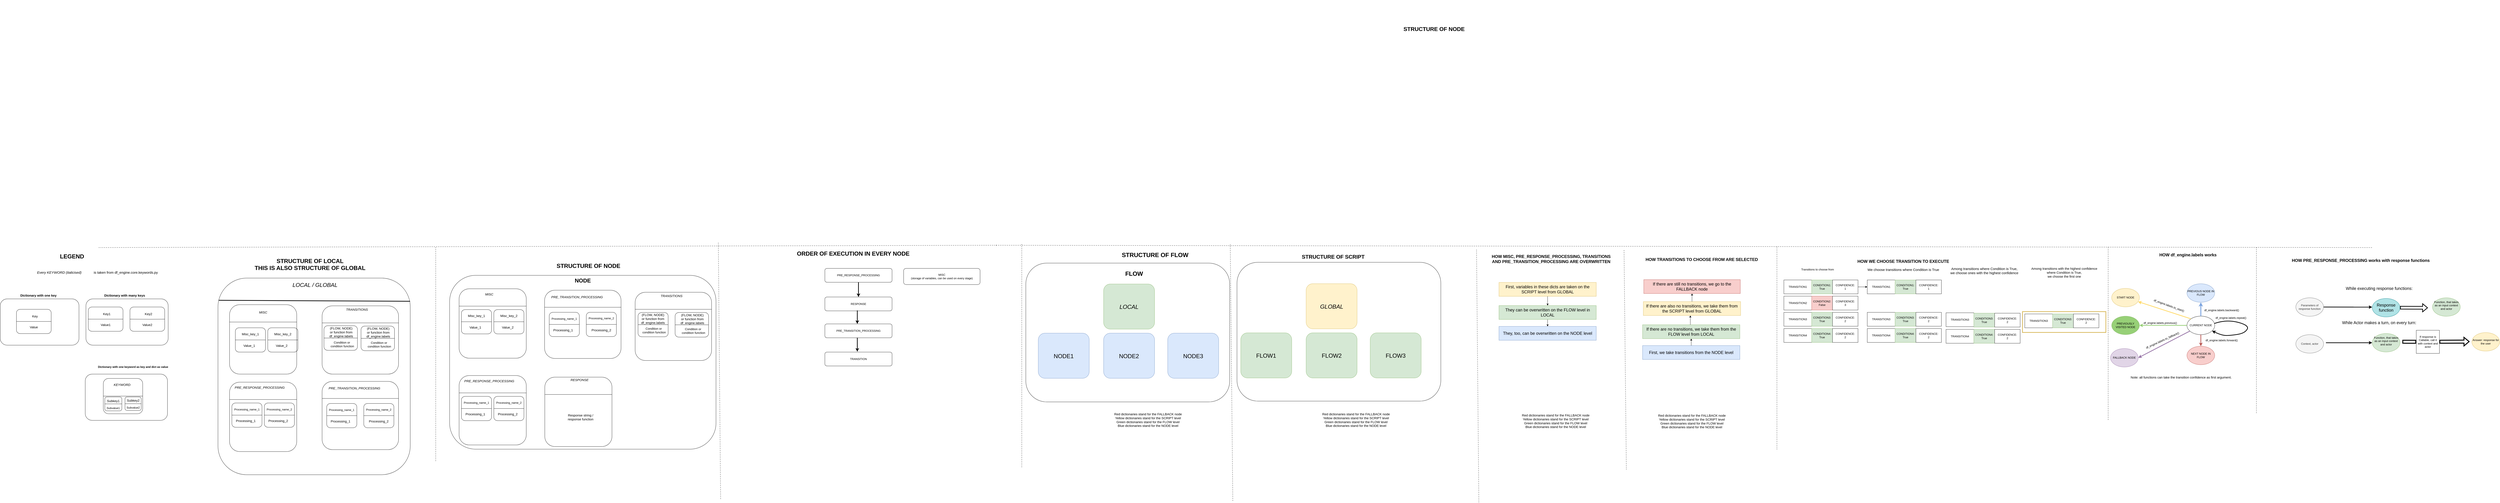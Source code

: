 <mxfile version="20.0.1" type="google"><diagram id="ZozP5M7au8oOhmPym215" name="Page-1"><mxGraphModel grid="1" page="1" gridSize="10" guides="1" tooltips="1" connect="1" arrows="1" fold="1" pageScale="1" pageWidth="850" pageHeight="1100" math="0" shadow="0"><root><mxCell id="0"/><mxCell id="1" parent="0"/><mxCell id="uq6J82kQhkx34AfBlAG0-4" value="&lt;b&gt;&lt;font style=&quot;font-size: 26px;&quot;&gt;FLOW&lt;/font&gt;&lt;/b&gt;" style="text;html=1;strokeColor=none;fillColor=none;align=center;verticalAlign=middle;whiteSpace=wrap;rounded=0;fontSize=23;" vertex="1" parent="1"><mxGeometry x="400.0" y="25.47" width="390" height="135" as="geometry"/></mxCell><mxCell id="AZxkv2wSo8y8Im1Z0squ-279" value="&lt;b&gt;STRUCTURE OF FLOW&lt;/b&gt;" style="text;whiteSpace=wrap;html=1;fontSize=26;" vertex="1" parent="1"><mxGeometry x="540" y="-10" width="550" height="40" as="geometry"/></mxCell><mxCell id="AZxkv2wSo8y8Im1Z0squ-282" value="&lt;div style=&quot;font-size: 23px&quot;&gt;&lt;b&gt;STRUCTURE OF SCRIPT&lt;/b&gt;&lt;/div&gt;&lt;div&gt;&lt;b&gt;&lt;br&gt;&lt;/b&gt;&lt;/div&gt;" style="text;whiteSpace=wrap;html=1;fontSize=13;" vertex="1" parent="1"><mxGeometry x="1316.59" width="325" height="30" as="geometry"/></mxCell><mxCell id="AZxkv2wSo8y8Im1Z0squ-292" value="&lt;div&gt;&lt;b&gt;&lt;font style=&quot;font-size: 18px;&quot;&gt;HOW MISC, PRE_RESPONSE_PROCESSING, TRANSITIONS &lt;br&gt;&lt;/font&gt;&lt;/b&gt;&lt;/div&gt;&lt;div&gt;&lt;b&gt;&lt;font style=&quot;font-size: 18px;&quot;&gt;AND PRE_TRANSITION_PROCESSING ARE OVERWRITTEN&lt;/font&gt;&lt;/b&gt;&lt;/div&gt;" style="text;html=1;align=center;verticalAlign=middle;resizable=0;points=[];autosize=1;strokeColor=none;fillColor=none;fontSize=13;" vertex="1" parent="1"><mxGeometry x="2090" y="10" width="610" height="40" as="geometry"/></mxCell><mxCell id="LytQKXKxW46ozk3O3UgS-1024" value="&lt;font style=&quot;font-size: 24px&quot;&gt;&lt;b&gt;STRUCTURE OF NODE&lt;/b&gt;&lt;/font&gt;" style="text;html=1;strokeColor=none;fillColor=none;align=center;verticalAlign=middle;whiteSpace=wrap;rounded=0;fontSize=25;" vertex="1" parent="1"><mxGeometry x="1641.59" y="-1090" width="495.78" height="250" as="geometry"/></mxCell><mxCell id="LytQKXKxW46ozk3O3UgS-1029" value="NODE1" style="rounded=1;whiteSpace=wrap;html=1;fontSize=25;fillColor=#dae8fc;strokeColor=#6c8ebf;" vertex="1" parent="1"><mxGeometry x="181.19" y="350" width="220" height="195" as="geometry"/></mxCell><mxCell id="LytQKXKxW46ozk3O3UgS-1031" value="NODE2" style="rounded=1;whiteSpace=wrap;html=1;fontSize=25;fillColor=#dae8fc;strokeColor=#6c8ebf;" vertex="1" parent="1"><mxGeometry x="463.29" y="350" width="220" height="195" as="geometry"/></mxCell><mxCell id="LytQKXKxW46ozk3O3UgS-1032" value="NODE3" style="rounded=1;whiteSpace=wrap;html=1;fontSize=25;fillColor=#dae8fc;strokeColor=#6c8ebf;" vertex="1" parent="1"><mxGeometry x="740" y="350" width="220" height="195" as="geometry"/></mxCell><mxCell id="LytQKXKxW46ozk3O3UgS-1034" value="" style="rounded=1;whiteSpace=wrap;html=1;fontSize=25;fillColor=none;" vertex="1" parent="1"><mxGeometry x="127.51" y="47.14" width="880" height="600" as="geometry"/></mxCell><mxCell id="LytQKXKxW46ozk3O3UgS-1124" value="" style="endArrow=none;dashed=1;html=1;dashPattern=1 3;strokeWidth=2;fontSize=25;" edge="1" parent="1"><mxGeometry width="50" height="50" relative="1" as="geometry"><mxPoint x="1021" y="1073.61" as="sourcePoint"/><mxPoint x="1010" y="-36.39" as="targetPoint"/></mxGeometry></mxCell><mxCell id="LytQKXKxW46ozk3O3UgS-1125" value="" style="endArrow=none;dashed=1;html=1;dashPattern=1 3;strokeWidth=2;fontSize=25;" edge="1" parent="1"><mxGeometry width="50" height="50" relative="1" as="geometry"><mxPoint y="-30" as="sourcePoint"/><mxPoint x="5940" y="-20" as="targetPoint"/></mxGeometry></mxCell><mxCell id="LytQKXKxW46ozk3O3UgS-1126" value="" style="endArrow=none;dashed=1;html=1;dashPattern=1 3;strokeWidth=2;fontSize=25;" edge="1" parent="1"><mxGeometry width="50" height="50" relative="1" as="geometry"><mxPoint x="2073.19" y="-10" as="sourcePoint"/><mxPoint x="2083.19" y="1081" as="targetPoint"/></mxGeometry></mxCell><mxCell id="OooqWEhw0Vrew64uAaYq-251" value="&lt;b&gt;STRUCTURE OF NODE&lt;/b&gt;" style="text;html=1;strokeColor=none;fillColor=none;align=center;verticalAlign=middle;whiteSpace=wrap;rounded=0;fontSize=25;" vertex="1" parent="1"><mxGeometry x="-1990.0" y="51.84" width="459.09" height="12.5" as="geometry"/></mxCell><mxCell id="OooqWEhw0Vrew64uAaYq-304" value="" style="endArrow=none;dashed=1;html=1;dashPattern=1 3;strokeWidth=2;rounded=0;fontSize=12;" edge="1" parent="1"><mxGeometry width="50" height="50" relative="1" as="geometry"><mxPoint x="110" y="-33.5" as="sourcePoint"/><mxPoint x="110" y="928.5" as="targetPoint"/></mxGeometry></mxCell><mxCell id="OooqWEhw0Vrew64uAaYq-305" value="" style="endArrow=none;dashed=1;html=1;dashPattern=1 3;strokeWidth=2;rounded=0;fontSize=12;" edge="1" parent="1"><mxGeometry width="50" height="50" relative="1" as="geometry"><mxPoint y="-30" as="sourcePoint"/><mxPoint x="-3880" y="-20" as="targetPoint"/></mxGeometry></mxCell><mxCell id="OooqWEhw0Vrew64uAaYq-392" value="&lt;i&gt;LOCAL&lt;/i&gt;" style="rounded=1;whiteSpace=wrap;html=1;fontSize=25;fillColor=#d5e8d4;strokeColor=#82b366;" vertex="1" parent="1"><mxGeometry x="463.29" y="137.5" width="220" height="195" as="geometry"/></mxCell><mxCell id="OooqWEhw0Vrew64uAaYq-393" value="FLOW1" style="rounded=1;whiteSpace=wrap;html=1;fontSize=25;fillColor=#d5e8d4;strokeColor=#82b366;" vertex="1" parent="1"><mxGeometry x="1055.41" y="348.61" width="220" height="195" as="geometry"/></mxCell><mxCell id="OooqWEhw0Vrew64uAaYq-394" value="FLOW2" style="rounded=1;whiteSpace=wrap;html=1;fontSize=25;fillColor=#d5e8d4;strokeColor=#82b366;" vertex="1" parent="1"><mxGeometry x="1337.51" y="348.61" width="220" height="195" as="geometry"/></mxCell><mxCell id="OooqWEhw0Vrew64uAaYq-395" value="FLOW3" style="rounded=1;whiteSpace=wrap;html=1;fontSize=25;fillColor=#d5e8d4;strokeColor=#82b366;" vertex="1" parent="1"><mxGeometry x="1614.22" y="348.61" width="220" height="195" as="geometry"/></mxCell><mxCell id="OooqWEhw0Vrew64uAaYq-396" value="&lt;i&gt;GLOBAL&lt;/i&gt;" style="rounded=1;whiteSpace=wrap;html=1;fontSize=25;fillColor=#fff2cc;strokeColor=#d6b656;" vertex="1" parent="1"><mxGeometry x="1337.51" y="136.11" width="220" height="195" as="geometry"/></mxCell><mxCell id="OooqWEhw0Vrew64uAaYq-397" value="" style="rounded=1;whiteSpace=wrap;html=1;fontSize=25;fillColor=none;" vertex="1" parent="1"><mxGeometry x="1039.09" y="43.61" width="880" height="600" as="geometry"/></mxCell><mxCell id="OooqWEhw0Vrew64uAaYq-398" value="First, variables in these dicts are taken on the SCRIPT level from GLOBAL" style="rounded=0;whiteSpace=wrap;html=1;fontSize=18;fillColor=#fff2cc;strokeColor=#d6b656;" vertex="1" parent="1"><mxGeometry x="2170" y="130.69" width="420" height="60" as="geometry"/></mxCell><mxCell id="OooqWEhw0Vrew64uAaYq-399" value="They can be overwritten on the FLOW level in LOCAL" style="rounded=0;whiteSpace=wrap;html=1;fontSize=18;fillColor=#d5e8d4;strokeColor=#82b366;" vertex="1" parent="1"><mxGeometry x="2170" y="230.69" width="420" height="60" as="geometry"/></mxCell><mxCell id="OooqWEhw0Vrew64uAaYq-400" value="They, too, can be overwritten on the NODE level " style="rounded=0;whiteSpace=wrap;html=1;fontSize=18;fillColor=#dae8fc;strokeColor=#6c8ebf;" vertex="1" parent="1"><mxGeometry x="2170" y="320.69" width="420" height="60" as="geometry"/></mxCell><mxCell id="OooqWEhw0Vrew64uAaYq-401" value="" style="endArrow=classic;html=1;rounded=0;fontSize=18;exitX=0.5;exitY=1;exitDx=0;exitDy=0;entryX=0.5;entryY=0;entryDx=0;entryDy=0;" edge="1" parent="1" source="OooqWEhw0Vrew64uAaYq-398" target="OooqWEhw0Vrew64uAaYq-399"><mxGeometry width="50" height="50" relative="1" as="geometry"><mxPoint x="2510" y="70.69" as="sourcePoint"/><mxPoint x="2560" y="20.69" as="targetPoint"/></mxGeometry></mxCell><mxCell id="OooqWEhw0Vrew64uAaYq-402" value="" style="endArrow=classic;html=1;rounded=0;fontSize=18;exitX=0.5;exitY=1;exitDx=0;exitDy=0;" edge="1" parent="1" source="OooqWEhw0Vrew64uAaYq-399" target="OooqWEhw0Vrew64uAaYq-400"><mxGeometry width="50" height="50" relative="1" as="geometry"><mxPoint x="2510" y="70.69" as="sourcePoint"/><mxPoint x="2560" y="20.69" as="targetPoint"/></mxGeometry></mxCell><mxCell id="OooqWEhw0Vrew64uAaYq-403" value="" style="endArrow=none;dashed=1;html=1;dashPattern=1 3;strokeWidth=2;rounded=0;fontSize=24;" edge="1" parent="1"><mxGeometry width="50" height="50" relative="1" as="geometry"><mxPoint x="2720" y="938" as="sourcePoint"/><mxPoint x="2710" y="-10" as="targetPoint"/></mxGeometry></mxCell><mxCell id="OooqWEhw0Vrew64uAaYq-409" value="&lt;font style=&quot;font-size: 18px;&quot;&gt;&lt;b&gt;HOW TRANSITIONS TO CHOOSE FROM ARE SELECTED&lt;/b&gt;&lt;/font&gt;" style="text;html=1;align=center;verticalAlign=middle;resizable=0;points=[];autosize=1;strokeColor=none;fillColor=none;fontSize=13;" vertex="1" parent="1"><mxGeometry x="2750" y="21.84" width="590" height="20" as="geometry"/></mxCell><mxCell id="OooqWEhw0Vrew64uAaYq-412" value="If there are also no transitions, we take them from the SCRIPT level from GLOBAL" style="rounded=0;whiteSpace=wrap;html=1;fontSize=18;fillColor=#fff2cc;strokeColor=#d6b656;" vertex="1" parent="1"><mxGeometry x="2793.32" y="213.61" width="420" height="60" as="geometry"/></mxCell><mxCell id="OooqWEhw0Vrew64uAaYq-413" value="If there are no transitions, we take them from the FLOW level from LOCAL" style="rounded=0;whiteSpace=wrap;html=1;fontSize=18;fillColor=#d5e8d4;strokeColor=#82b366;" vertex="1" parent="1"><mxGeometry x="2790" y="313.61" width="420" height="60" as="geometry"/></mxCell><mxCell id="OooqWEhw0Vrew64uAaYq-414" value="First, we take transitions from the NODE level" style="rounded=0;whiteSpace=wrap;html=1;fontSize=18;fillColor=#dae8fc;strokeColor=#6c8ebf;" vertex="1" parent="1"><mxGeometry x="2790" y="403.61" width="420" height="60" as="geometry"/></mxCell><mxCell id="OooqWEhw0Vrew64uAaYq-415" value="If there are still no transitions, we go to the FALLBACK node" style="rounded=0;whiteSpace=wrap;html=1;fontSize=18;fillColor=#f8cecc;strokeColor=#b85450;" vertex="1" parent="1"><mxGeometry x="2795.13" y="118.61" width="416.81" height="60" as="geometry"/></mxCell><mxCell id="OooqWEhw0Vrew64uAaYq-416" value="" style="endArrow=classic;html=1;rounded=0;fontSize=18;exitX=0.5;exitY=0;exitDx=0;exitDy=0;entryX=0.5;entryY=1;entryDx=0;entryDy=0;" edge="1" parent="1" source="OooqWEhw0Vrew64uAaYq-414" target="OooqWEhw0Vrew64uAaYq-413"><mxGeometry width="50" height="50" relative="1" as="geometry"><mxPoint x="2890.13" y="363.61" as="sourcePoint"/><mxPoint x="2940.13" y="313.61" as="targetPoint"/></mxGeometry></mxCell><mxCell id="OooqWEhw0Vrew64uAaYq-417" value="" style="endArrow=classic;html=1;rounded=0;fontSize=18;" edge="1" parent="1"><mxGeometry width="50" height="50" relative="1" as="geometry"><mxPoint x="2996.13" y="313.61" as="sourcePoint"/><mxPoint x="2996.13" y="273.61" as="targetPoint"/></mxGeometry></mxCell><mxCell id="OooqWEhw0Vrew64uAaYq-418" value="" style="endArrow=classic;html=1;rounded=0;fontSize=18;exitX=0.5;exitY=0;exitDx=0;exitDy=0;entryX=0.5;entryY=1;entryDx=0;entryDy=0;" edge="1" parent="1" source="OooqWEhw0Vrew64uAaYq-412" target="OooqWEhw0Vrew64uAaYq-415"><mxGeometry width="50" height="50" relative="1" as="geometry"><mxPoint x="2890.13" y="363.61" as="sourcePoint"/><mxPoint x="2940.13" y="313.61" as="targetPoint"/></mxGeometry></mxCell><mxCell id="OooqWEhw0Vrew64uAaYq-529" value="&lt;font style=&quot;font-size: 18px;&quot;&gt;&lt;b&gt;HOW WE CHOOSE TRANSITION TO EXECUTE&lt;/b&gt;&lt;/font&gt;" style="text;html=1;align=center;verticalAlign=middle;resizable=0;points=[];autosize=1;strokeColor=none;fillColor=none;fontSize=13;" vertex="1" parent="1"><mxGeometry x="3675" y="30" width="480" height="20" as="geometry"/></mxCell><mxCell id="OooqWEhw0Vrew64uAaYq-543" value="" style="endArrow=none;dashed=1;html=1;dashPattern=1 3;strokeWidth=2;rounded=0;fontSize=13;" edge="1" parent="1"><mxGeometry width="50" height="50" relative="1" as="geometry"><mxPoint x="4800" y="-21.84" as="sourcePoint"/><mxPoint x="4800" y="728.16" as="targetPoint"/></mxGeometry></mxCell><mxCell id="OooqWEhw0Vrew64uAaYq-548" value="&lt;div align=&quot;right&quot;&gt;&lt;font style=&quot;font-size: 18px;&quot;&gt;&lt;b&gt;HOW df_engine.labels works&lt;/b&gt;&lt;/font&gt;&lt;/div&gt;" style="text;whiteSpace=wrap;html=1;fontSize=13;align=right;" vertex="1" parent="1"><mxGeometry x="4720" y="-5" width="550" height="50" as="geometry"/></mxCell><mxCell id="OooqWEhw0Vrew64uAaYq-568" value="" style="endArrow=none;dashed=1;html=1;dashPattern=1 3;strokeWidth=2;rounded=0;fontSize=18;" edge="1" parent="1"><mxGeometry width="50" height="50" relative="1" as="geometry"><mxPoint x="5440" y="-19.5" as="sourcePoint"/><mxPoint x="5440" y="699.5" as="targetPoint"/></mxGeometry></mxCell><mxCell id="OooqWEhw0Vrew64uAaYq-728" value="" style="endArrow=none;dashed=1;html=1;dashPattern=1 3;strokeWidth=2;rounded=0;fontSize=14;fontColor=#999900;" edge="1" parent="1"><mxGeometry width="50" height="50" relative="1" as="geometry"><mxPoint x="-2420" y="-20" as="sourcePoint"/><mxPoint x="-2420" y="904" as="targetPoint"/></mxGeometry></mxCell><mxCell id="OooqWEhw0Vrew64uAaYq-729" value="" style="endArrow=none;dashed=1;html=1;dashPattern=1 3;strokeWidth=2;rounded=0;fontSize=14;fontColor=#999900;" edge="1" parent="1"><mxGeometry width="50" height="50" relative="1" as="geometry"><mxPoint x="3370" y="-22.62" as="sourcePoint"/><mxPoint x="3370" y="853.38" as="targetPoint"/></mxGeometry></mxCell><mxCell id="OooqWEhw0Vrew64uAaYq-730" value="" style="endArrow=none;dashed=1;html=1;dashPattern=1 3;strokeWidth=2;rounded=0;fontSize=14;fontColor=#999900;" edge="1" parent="1"><mxGeometry width="50" height="50" relative="1" as="geometry"><mxPoint x="-1200" y="-40" as="sourcePoint"/><mxPoint x="-1190" y="1071" as="targetPoint"/></mxGeometry></mxCell><mxCell id="rgWhBiXqlmTNgqhzaKGn-164" value="&lt;div&gt;&lt;b&gt;LEGEND&lt;/b&gt;&lt;/div&gt;&lt;div&gt;&lt;b&gt;&amp;nbsp;&amp;nbsp; &lt;br&gt;&lt;/b&gt;&lt;/div&gt;" style="text;html=1;strokeColor=none;fillColor=none;align=center;verticalAlign=middle;whiteSpace=wrap;rounded=0;fontSize=25;" vertex="1" parent="1"><mxGeometry x="-4010" y="21.84" width="40" height="20" as="geometry"/></mxCell><mxCell id="rgWhBiXqlmTNgqhzaKGn-165" value="&lt;font style=&quot;font-size: 14px;&quot;&gt;&lt;b&gt;&lt;font style=&quot;font-size: 14px;&quot;&gt;Dictionary with one key&lt;/font&gt;&lt;/b&gt;&lt;/font&gt;" style="text;html=1;strokeColor=none;fillColor=none;align=center;verticalAlign=middle;whiteSpace=wrap;rounded=0;fontSize=25;" vertex="1" parent="1"><mxGeometry x="-4250" y="171.84" width="230" height="20" as="geometry"/></mxCell><mxCell id="rgWhBiXqlmTNgqhzaKGn-166" value="&lt;font style=&quot;font-size: 14px;&quot;&gt;&lt;b&gt;&lt;font style=&quot;font-size: 14px;&quot;&gt;Dictionary with many keys&lt;/font&gt;&lt;/b&gt;&lt;/font&gt;" style="text;html=1;strokeColor=none;fillColor=none;align=center;verticalAlign=middle;whiteSpace=wrap;rounded=0;fontSize=25;" vertex="1" parent="1"><mxGeometry x="-3976.99" y="51.84" width="428.18" height="260" as="geometry"/></mxCell><mxCell id="rgWhBiXqlmTNgqhzaKGn-167" value="" style="rounded=1;whiteSpace=wrap;html=1;fillColor=none;" vertex="1" parent="1"><mxGeometry x="-3930" y="201.84" width="355" height="200" as="geometry"/></mxCell><mxCell id="rgWhBiXqlmTNgqhzaKGn-168" value="" style="rounded=1;whiteSpace=wrap;html=1;fillColor=none;" vertex="1" parent="1"><mxGeometry x="-4300" y="201.84" width="340" height="200" as="geometry"/></mxCell><mxCell id="rgWhBiXqlmTNgqhzaKGn-169" value="&lt;font style=&quot;font-size: 15px;&quot;&gt;Every KEYWORD (italicised)&lt;br&gt;&lt;/font&gt;" style="text;html=1;strokeColor=none;fillColor=none;align=center;verticalAlign=middle;whiteSpace=wrap;rounded=0;fontSize=11;fontStyle=2" vertex="1" parent="1"><mxGeometry x="-4160" y="61.84" width="230" height="49.33" as="geometry"/></mxCell><mxCell id="rgWhBiXqlmTNgqhzaKGn-170" value="is taken from df_engine.core.keywords.py" style="text;html=1;strokeColor=none;fillColor=none;align=center;verticalAlign=middle;whiteSpace=wrap;rounded=0;fontSize=15;" vertex="1" parent="1"><mxGeometry x="-3933.01" y="72.17" width="350" height="30" as="geometry"/></mxCell><mxCell id="rgWhBiXqlmTNgqhzaKGn-171" value="" style="rounded=1;whiteSpace=wrap;html=1;fontSize=14;fillColor=none;" vertex="1" parent="1"><mxGeometry x="-4230" y="246.84" width="150" height="105" as="geometry"/></mxCell><mxCell id="rgWhBiXqlmTNgqhzaKGn-172" value="" style="endArrow=none;html=1;rounded=0;fontSize=14;entryX=0;entryY=0.5;entryDx=0;entryDy=0;exitX=1;exitY=0.5;exitDx=0;exitDy=0;" edge="1" parent="1" source="rgWhBiXqlmTNgqhzaKGn-171" target="rgWhBiXqlmTNgqhzaKGn-171"><mxGeometry width="50" height="50" relative="1" as="geometry"><mxPoint x="-3790" y="421.84" as="sourcePoint"/><mxPoint x="-3740" y="371.84" as="targetPoint"/></mxGeometry></mxCell><mxCell id="rgWhBiXqlmTNgqhzaKGn-173" value="Key" style="text;html=1;strokeColor=none;fillColor=none;align=center;verticalAlign=middle;whiteSpace=wrap;rounded=0;fontSize=14;" vertex="1" parent="1"><mxGeometry x="-4180" y="261.84" width="60" height="30" as="geometry"/></mxCell><mxCell id="rgWhBiXqlmTNgqhzaKGn-174" value="Value" style="text;html=1;strokeColor=none;fillColor=none;align=center;verticalAlign=middle;whiteSpace=wrap;rounded=0;fontSize=14;" vertex="1" parent="1"><mxGeometry x="-4185" y="309.05" width="60" height="30" as="geometry"/></mxCell><mxCell id="rgWhBiXqlmTNgqhzaKGn-175" value="" style="rounded=1;whiteSpace=wrap;html=1;fontSize=14;fillColor=none;" vertex="1" parent="1"><mxGeometry x="-3920" y="236.84" width="150" height="105" as="geometry"/></mxCell><mxCell id="rgWhBiXqlmTNgqhzaKGn-176" value="" style="endArrow=none;html=1;rounded=0;fontSize=14;entryX=0;entryY=0.5;entryDx=0;entryDy=0;exitX=1;exitY=0.5;exitDx=0;exitDy=0;" edge="1" parent="1" source="rgWhBiXqlmTNgqhzaKGn-175" target="rgWhBiXqlmTNgqhzaKGn-175"><mxGeometry width="50" height="50" relative="1" as="geometry"><mxPoint x="-3480" y="411.84" as="sourcePoint"/><mxPoint x="-3430" y="361.84" as="targetPoint"/></mxGeometry></mxCell><mxCell id="rgWhBiXqlmTNgqhzaKGn-177" value="Key1" style="text;html=1;strokeColor=none;fillColor=none;align=center;verticalAlign=middle;whiteSpace=wrap;rounded=0;fontSize=14;" vertex="1" parent="1"><mxGeometry x="-3870" y="251.84" width="60" height="30" as="geometry"/></mxCell><mxCell id="rgWhBiXqlmTNgqhzaKGn-178" value="Value1" style="text;html=1;strokeColor=none;fillColor=none;align=center;verticalAlign=middle;whiteSpace=wrap;rounded=0;fontSize=14;" vertex="1" parent="1"><mxGeometry x="-3875" y="299.05" width="60" height="30" as="geometry"/></mxCell><mxCell id="rgWhBiXqlmTNgqhzaKGn-179" value="" style="rounded=1;whiteSpace=wrap;html=1;fontSize=14;fillColor=none;" vertex="1" parent="1"><mxGeometry x="-3740" y="236.84" width="150" height="105" as="geometry"/></mxCell><mxCell id="rgWhBiXqlmTNgqhzaKGn-180" value="" style="endArrow=none;html=1;rounded=0;fontSize=14;entryX=0;entryY=0.5;entryDx=0;entryDy=0;exitX=1;exitY=0.5;exitDx=0;exitDy=0;" edge="1" parent="1" source="rgWhBiXqlmTNgqhzaKGn-179" target="rgWhBiXqlmTNgqhzaKGn-179"><mxGeometry width="50" height="50" relative="1" as="geometry"><mxPoint x="-3300" y="411.84" as="sourcePoint"/><mxPoint x="-3250" y="361.84" as="targetPoint"/><Array as="points"><mxPoint x="-3660" y="289.84"/></Array></mxGeometry></mxCell><mxCell id="rgWhBiXqlmTNgqhzaKGn-181" value="Key2" style="text;html=1;strokeColor=none;fillColor=none;align=center;verticalAlign=middle;whiteSpace=wrap;rounded=0;fontSize=14;" vertex="1" parent="1"><mxGeometry x="-3690" y="251.84" width="60" height="30" as="geometry"/></mxCell><mxCell id="rgWhBiXqlmTNgqhzaKGn-182" value="Value2" style="text;html=1;strokeColor=none;fillColor=none;align=center;verticalAlign=middle;whiteSpace=wrap;rounded=0;fontSize=14;" vertex="1" parent="1"><mxGeometry x="-3695" y="299.05" width="60" height="30" as="geometry"/></mxCell><mxCell id="rgWhBiXqlmTNgqhzaKGn-183" value="&lt;div style=&quot;font-size: 12px;&quot;&gt;&lt;b style=&quot;font-size: 12px;&quot;&gt;&lt;font style=&quot;font-size: 12px;&quot;&gt;Dictionary with one keyword as key and dict as value&lt;br style=&quot;font-size: 12px;&quot;&gt;&lt;/font&gt;&lt;/b&gt;&lt;/div&gt;" style="text;whiteSpace=wrap;html=1;fontSize=12;align=center;" vertex="1" parent="1"><mxGeometry x="-3920" y="481.84" width="387.49" height="50" as="geometry"/></mxCell><mxCell id="rgWhBiXqlmTNgqhzaKGn-184" value="" style="rounded=1;whiteSpace=wrap;html=1;fontSize=14;fillColor=none;" vertex="1" parent="1"><mxGeometry x="-3855" y="545.66" width="170" height="152.72" as="geometry"/></mxCell><mxCell id="rgWhBiXqlmTNgqhzaKGn-185" value="&lt;i&gt;KEYWORD&lt;/i&gt;" style="text;html=1;strokeColor=none;fillColor=none;align=center;verticalAlign=middle;whiteSpace=wrap;rounded=0;fontSize=14;" vertex="1" parent="1"><mxGeometry x="-3804.48" y="555.66" width="60" height="35" as="geometry"/></mxCell><mxCell id="rgWhBiXqlmTNgqhzaKGn-186" value="" style="rounded=1;whiteSpace=wrap;html=1;fillColor=none;" vertex="1" parent="1"><mxGeometry x="-3933.01" y="526.84" width="355" height="200" as="geometry"/></mxCell><mxCell id="rgWhBiXqlmTNgqhzaKGn-187" value="" style="endArrow=none;html=1;rounded=0;fontSize=14;exitX=0;exitY=0.5;exitDx=0;exitDy=0;entryX=1;entryY=0.5;entryDx=0;entryDy=0;" edge="1" parent="1" source="rgWhBiXqlmTNgqhzaKGn-184" target="rgWhBiXqlmTNgqhzaKGn-184"><mxGeometry width="50" height="50" relative="1" as="geometry"><mxPoint x="-4105" y="558.38" as="sourcePoint"/><mxPoint x="-4055" y="508.38" as="targetPoint"/></mxGeometry></mxCell><mxCell id="rgWhBiXqlmTNgqhzaKGn-188" value="" style="rounded=1;whiteSpace=wrap;html=1;fontSize=14;fillColor=none;" vertex="1" parent="1"><mxGeometry x="-3848.43" y="625.59" width="73.43" height="60" as="geometry"/></mxCell><mxCell id="rgWhBiXqlmTNgqhzaKGn-189" value="" style="endArrow=none;html=1;rounded=0;fontSize=14;exitX=0;exitY=0.5;exitDx=0;exitDy=0;entryX=1;entryY=0.5;entryDx=0;entryDy=0;" edge="1" parent="1" source="rgWhBiXqlmTNgqhzaKGn-188" target="rgWhBiXqlmTNgqhzaKGn-188"><mxGeometry width="50" height="50" relative="1" as="geometry"><mxPoint x="-4105" y="558.38" as="sourcePoint"/><mxPoint x="-4055" y="508.38" as="targetPoint"/></mxGeometry></mxCell><mxCell id="rgWhBiXqlmTNgqhzaKGn-190" value="" style="rounded=1;whiteSpace=wrap;html=1;fontSize=14;fillColor=none;" vertex="1" parent="1"><mxGeometry x="-3761.31" y="625.59" width="70" height="58.53" as="geometry"/></mxCell><mxCell id="rgWhBiXqlmTNgqhzaKGn-191" value="" style="endArrow=none;html=1;rounded=0;fontSize=14;entryX=1;entryY=0.5;entryDx=0;entryDy=0;exitX=0;exitY=0.5;exitDx=0;exitDy=0;" edge="1" parent="1" source="rgWhBiXqlmTNgqhzaKGn-190" target="rgWhBiXqlmTNgqhzaKGn-190"><mxGeometry width="50" height="50" relative="1" as="geometry"><mxPoint x="-4105" y="558.38" as="sourcePoint"/><mxPoint x="-4055" y="508.38" as="targetPoint"/></mxGeometry></mxCell><mxCell id="rgWhBiXqlmTNgqhzaKGn-192" value="Subkey1" style="text;html=1;strokeColor=none;fillColor=none;align=center;verticalAlign=middle;whiteSpace=wrap;rounded=0;fontSize=14;" vertex="1" parent="1"><mxGeometry x="-3841.71" y="628.38" width="60" height="30" as="geometry"/></mxCell><mxCell id="rgWhBiXqlmTNgqhzaKGn-193" value="Subkey2" style="text;html=1;strokeColor=none;fillColor=none;align=center;verticalAlign=middle;whiteSpace=wrap;rounded=0;fontSize=14;" vertex="1" parent="1"><mxGeometry x="-3756.31" y="625.88" width="60" height="30" as="geometry"/></mxCell><mxCell id="rgWhBiXqlmTNgqhzaKGn-194" value="&lt;font style=&quot;font-size: 12px;&quot;&gt;Subvalue1&lt;/font&gt;" style="text;html=1;strokeColor=none;fillColor=none;align=center;verticalAlign=middle;whiteSpace=wrap;rounded=0;fontSize=14;" vertex="1" parent="1"><mxGeometry x="-3841.71" y="658.38" width="60" height="30" as="geometry"/></mxCell><mxCell id="rgWhBiXqlmTNgqhzaKGn-195" value="&lt;font style=&quot;font-size: 12px;&quot;&gt;Subvalue2&lt;/font&gt;" style="text;html=1;strokeColor=none;fillColor=none;align=center;verticalAlign=middle;whiteSpace=wrap;rounded=0;fontSize=14;" vertex="1" parent="1"><mxGeometry x="-3756.31" y="655.59" width="60" height="30" as="geometry"/></mxCell><mxCell id="rgWhBiXqlmTNgqhzaKGn-244" value="" style="rounded=1;whiteSpace=wrap;html=1;fontSize=14;fillColor=none;strokeColor=#000000;" vertex="1" parent="1"><mxGeometry x="-3310" y="561.77" width="290" height="300" as="geometry"/></mxCell><mxCell id="rgWhBiXqlmTNgqhzaKGn-245" value="&lt;i&gt;PRE_RESPONSE_PROCESSING&lt;/i&gt;" style="text;html=1;strokeColor=none;fillColor=none;align=center;verticalAlign=middle;whiteSpace=wrap;rounded=0;fontSize=14;" vertex="1" parent="1"><mxGeometry x="-3200" y="560.45" width="40" height="50" as="geometry"/></mxCell><mxCell id="rgWhBiXqlmTNgqhzaKGn-246" value="" style="endArrow=none;html=1;rounded=0;fontSize=12;exitX=0;exitY=0.25;exitDx=0;exitDy=0;entryX=1;entryY=0.25;entryDx=0;entryDy=0;" edge="1" parent="1" source="rgWhBiXqlmTNgqhzaKGn-244" target="rgWhBiXqlmTNgqhzaKGn-244"><mxGeometry width="50" height="50" relative="1" as="geometry"><mxPoint x="-3120" y="581.77" as="sourcePoint"/><mxPoint x="-3070" y="531.77" as="targetPoint"/></mxGeometry></mxCell><mxCell id="rgWhBiXqlmTNgqhzaKGn-247" value="" style="rounded=1;whiteSpace=wrap;html=1;fontSize=14;fillColor=none;" vertex="1" parent="1"><mxGeometry x="-3300" y="651.77" width="130" height="105" as="geometry"/></mxCell><mxCell id="rgWhBiXqlmTNgqhzaKGn-248" value="" style="endArrow=none;html=1;rounded=0;fontSize=14;entryX=0;entryY=0.5;entryDx=0;entryDy=0;exitX=1;exitY=0.5;exitDx=0;exitDy=0;" edge="1" parent="1" source="rgWhBiXqlmTNgqhzaKGn-247" target="rgWhBiXqlmTNgqhzaKGn-247"><mxGeometry width="50" height="50" relative="1" as="geometry"><mxPoint x="-3200" y="701.77" as="sourcePoint"/><mxPoint x="-2810" y="776.77" as="targetPoint"/></mxGeometry></mxCell><mxCell id="rgWhBiXqlmTNgqhzaKGn-249" value="&lt;font style=&quot;font-size: 12px;&quot;&gt;Processing_name_1&lt;/font&gt;" style="text;html=1;strokeColor=none;fillColor=none;align=center;verticalAlign=middle;whiteSpace=wrap;rounded=0;fontSize=14;" vertex="1" parent="1"><mxGeometry x="-3270" y="661.77" width="70" height="33.81" as="geometry"/></mxCell><mxCell id="rgWhBiXqlmTNgqhzaKGn-250" value="Processing_1" style="text;html=1;strokeColor=none;fillColor=none;align=center;verticalAlign=middle;whiteSpace=wrap;rounded=0;fontSize=14;" vertex="1" parent="1"><mxGeometry x="-3270" y="713.98" width="60" height="30" as="geometry"/></mxCell><mxCell id="rgWhBiXqlmTNgqhzaKGn-251" value="" style="rounded=1;whiteSpace=wrap;html=1;fontSize=14;fillColor=none;" vertex="1" parent="1"><mxGeometry x="-3160" y="651.77" width="130" height="105" as="geometry"/></mxCell><mxCell id="rgWhBiXqlmTNgqhzaKGn-252" value="" style="endArrow=none;html=1;rounded=0;fontSize=14;entryX=0;entryY=0.5;entryDx=0;entryDy=0;exitX=1;exitY=0.5;exitDx=0;exitDy=0;" edge="1" parent="1" source="rgWhBiXqlmTNgqhzaKGn-251" target="rgWhBiXqlmTNgqhzaKGn-251"><mxGeometry width="50" height="50" relative="1" as="geometry"><mxPoint x="-3060" y="701.77" as="sourcePoint"/><mxPoint x="-2670" y="776.77" as="targetPoint"/></mxGeometry></mxCell><mxCell id="rgWhBiXqlmTNgqhzaKGn-253" value="&lt;font style=&quot;font-size: 12px;&quot;&gt;Processing_name_2&lt;/font&gt;" style="text;html=1;strokeColor=none;fillColor=none;align=center;verticalAlign=middle;whiteSpace=wrap;rounded=0;fontSize=14;" vertex="1" parent="1"><mxGeometry x="-3130" y="661.77" width="70" height="33.81" as="geometry"/></mxCell><mxCell id="rgWhBiXqlmTNgqhzaKGn-254" value="Processing_2" style="text;html=1;strokeColor=none;fillColor=none;align=center;verticalAlign=middle;whiteSpace=wrap;rounded=0;fontSize=14;" vertex="1" parent="1"><mxGeometry x="-3130" y="713.98" width="60" height="30" as="geometry"/></mxCell><mxCell id="rgWhBiXqlmTNgqhzaKGn-255" value="" style="rounded=1;whiteSpace=wrap;html=1;fontSize=24;fillColor=none;" vertex="1" parent="1"><mxGeometry x="-3360" y="111.84" width="830" height="850" as="geometry"/></mxCell><mxCell id="rgWhBiXqlmTNgqhzaKGn-256" value="" style="endArrow=none;html=1;rounded=0;fontSize=24;strokeWidth=3;exitX=0.999;exitY=0.118;exitDx=0;exitDy=0;exitPerimeter=0;entryX=0.004;entryY=0.113;entryDx=0;entryDy=0;entryPerimeter=0;" edge="1" parent="1" source="rgWhBiXqlmTNgqhzaKGn-255" target="rgWhBiXqlmTNgqhzaKGn-255"><mxGeometry width="50" height="50" relative="1" as="geometry"><mxPoint x="-2840" y="276.84" as="sourcePoint"/><mxPoint x="-2790" y="226.84" as="targetPoint"/></mxGeometry></mxCell><mxCell id="rgWhBiXqlmTNgqhzaKGn-257" value="&lt;i&gt;LOCAL / GLOBAL&lt;/i&gt;" style="text;html=1;strokeColor=none;fillColor=none;align=center;verticalAlign=middle;whiteSpace=wrap;rounded=0;fontSize=24;" vertex="1" parent="1"><mxGeometry x="-3095.52" y="126.84" width="310" height="30" as="geometry"/></mxCell><mxCell id="rgWhBiXqlmTNgqhzaKGn-258" value="" style="rounded=1;whiteSpace=wrap;html=1;fontSize=14;fillColor=none;strokeColor=#000000;" vertex="1" parent="1"><mxGeometry x="-3310" y="226.84" width="290" height="300" as="geometry"/></mxCell><mxCell id="rgWhBiXqlmTNgqhzaKGn-259" value="&lt;i&gt;MISC&lt;/i&gt;" style="text;html=1;strokeColor=none;fillColor=none;align=center;verticalAlign=middle;whiteSpace=wrap;rounded=0;fontSize=14;" vertex="1" parent="1"><mxGeometry x="-3185" y="235.45" width="40" height="50" as="geometry"/></mxCell><mxCell id="rgWhBiXqlmTNgqhzaKGn-260" value="" style="endArrow=none;html=1;rounded=0;fontSize=12;exitX=0;exitY=0.25;exitDx=0;exitDy=0;entryX=1;entryY=0.25;entryDx=0;entryDy=0;" edge="1" parent="1" source="rgWhBiXqlmTNgqhzaKGn-258" target="rgWhBiXqlmTNgqhzaKGn-258"><mxGeometry width="50" height="50" relative="1" as="geometry"><mxPoint x="-3105" y="256.77" as="sourcePoint"/><mxPoint x="-3055" y="206.77" as="targetPoint"/></mxGeometry></mxCell><mxCell id="rgWhBiXqlmTNgqhzaKGn-261" value="" style="rounded=1;whiteSpace=wrap;html=1;fontSize=14;fillColor=none;" vertex="1" parent="1"><mxGeometry x="-3285" y="326.77" width="130" height="105" as="geometry"/></mxCell><mxCell id="rgWhBiXqlmTNgqhzaKGn-262" value="" style="endArrow=none;html=1;rounded=0;fontSize=14;entryX=0;entryY=0.5;entryDx=0;entryDy=0;exitX=1;exitY=0.5;exitDx=0;exitDy=0;" edge="1" parent="1" source="rgWhBiXqlmTNgqhzaKGn-261" target="rgWhBiXqlmTNgqhzaKGn-261"><mxGeometry width="50" height="50" relative="1" as="geometry"><mxPoint x="-3185" y="376.77" as="sourcePoint"/><mxPoint x="-2795" y="451.77" as="targetPoint"/></mxGeometry></mxCell><mxCell id="rgWhBiXqlmTNgqhzaKGn-263" value="Misc_key_1" style="text;html=1;strokeColor=none;fillColor=none;align=center;verticalAlign=middle;whiteSpace=wrap;rounded=0;fontSize=14;" vertex="1" parent="1"><mxGeometry x="-3255" y="336.77" width="70" height="33.81" as="geometry"/></mxCell><mxCell id="rgWhBiXqlmTNgqhzaKGn-264" value="Value_1" style="text;html=1;strokeColor=none;fillColor=none;align=center;verticalAlign=middle;whiteSpace=wrap;rounded=0;fontSize=14;" vertex="1" parent="1"><mxGeometry x="-3255" y="388.98" width="60" height="30" as="geometry"/></mxCell><mxCell id="rgWhBiXqlmTNgqhzaKGn-265" value="" style="rounded=1;whiteSpace=wrap;html=1;fontSize=14;fillColor=none;" vertex="1" parent="1"><mxGeometry x="-3145" y="326.77" width="130" height="105" as="geometry"/></mxCell><mxCell id="rgWhBiXqlmTNgqhzaKGn-266" value="" style="endArrow=none;html=1;rounded=0;fontSize=14;entryX=0;entryY=0.5;entryDx=0;entryDy=0;exitX=1;exitY=0.5;exitDx=0;exitDy=0;" edge="1" parent="1" source="rgWhBiXqlmTNgqhzaKGn-265" target="rgWhBiXqlmTNgqhzaKGn-265"><mxGeometry width="50" height="50" relative="1" as="geometry"><mxPoint x="-3045" y="376.77" as="sourcePoint"/><mxPoint x="-2655" y="451.77" as="targetPoint"/></mxGeometry></mxCell><mxCell id="rgWhBiXqlmTNgqhzaKGn-267" value="Misc_key_2" style="text;html=1;strokeColor=none;fillColor=none;align=center;verticalAlign=middle;whiteSpace=wrap;rounded=0;fontSize=14;" vertex="1" parent="1"><mxGeometry x="-3115" y="336.77" width="70" height="33.81" as="geometry"/></mxCell><mxCell id="rgWhBiXqlmTNgqhzaKGn-268" value="Value_2" style="text;html=1;strokeColor=none;fillColor=none;align=center;verticalAlign=middle;whiteSpace=wrap;rounded=0;fontSize=14;" vertex="1" parent="1"><mxGeometry x="-3115" y="388.98" width="60" height="30" as="geometry"/></mxCell><mxCell id="rgWhBiXqlmTNgqhzaKGn-269" value="" style="rounded=1;whiteSpace=wrap;html=1;fontSize=14;" vertex="1" parent="1"><mxGeometry x="-2910.52" y="231.84" width="330" height="295" as="geometry"/></mxCell><mxCell id="rgWhBiXqlmTNgqhzaKGn-270" value="&lt;i&gt;TRANSITIONS&lt;/i&gt;" style="text;html=1;strokeColor=none;fillColor=none;align=center;verticalAlign=middle;whiteSpace=wrap;rounded=0;fontSize=14;" vertex="1" parent="1"><mxGeometry x="-2805" y="216.84" width="90" height="61.32" as="geometry"/></mxCell><mxCell id="rgWhBiXqlmTNgqhzaKGn-271" value="" style="endArrow=none;html=1;rounded=0;fontSize=12;exitX=0;exitY=0.25;exitDx=0;exitDy=0;entryX=1;entryY=0.25;entryDx=0;entryDy=0;" edge="1" parent="1" source="rgWhBiXqlmTNgqhzaKGn-269" target="rgWhBiXqlmTNgqhzaKGn-269"><mxGeometry width="50" height="50" relative="1" as="geometry"><mxPoint x="-2725" y="249.48" as="sourcePoint"/><mxPoint x="-2675" y="199.48" as="targetPoint"/></mxGeometry></mxCell><mxCell id="rgWhBiXqlmTNgqhzaKGn-272" value="" style="rounded=1;whiteSpace=wrap;html=1;fontSize=14;fillColor=none;" vertex="1" parent="1"><mxGeometry x="-2742.49" y="319.34" width="144.48" height="106.38" as="geometry"/></mxCell><mxCell id="rgWhBiXqlmTNgqhzaKGn-273" value="" style="endArrow=none;html=1;rounded=0;fontSize=14;entryX=0;entryY=0.5;entryDx=0;entryDy=0;exitX=1;exitY=0.5;exitDx=0;exitDy=0;" edge="1" parent="1" source="rgWhBiXqlmTNgqhzaKGn-272" target="rgWhBiXqlmTNgqhzaKGn-272"><mxGeometry width="50" height="50" relative="1" as="geometry"><mxPoint x="-2642.49" y="369.34" as="sourcePoint"/><mxPoint x="-2252.49" y="444.34" as="targetPoint"/></mxGeometry></mxCell><mxCell id="rgWhBiXqlmTNgqhzaKGn-274" value="&lt;div style=&quot;font-size: 13px;&quot;&gt;&lt;font style=&quot;font-size: 13px;&quot;&gt;Condition or&lt;br&gt;&lt;/font&gt;&lt;/div&gt;&lt;div style=&quot;font-size: 13px;&quot;&gt;&lt;font style=&quot;font-size: 13px;&quot;&gt;&amp;nbsp;condition function&lt;br&gt;&lt;/font&gt;&lt;/div&gt;" style="text;html=1;strokeColor=none;fillColor=none;align=center;verticalAlign=middle;whiteSpace=wrap;rounded=0;fontSize=14;" vertex="1" parent="1"><mxGeometry x="-2745" y="379.05" width="160" height="40" as="geometry"/></mxCell><mxCell id="rgWhBiXqlmTNgqhzaKGn-275" value="&lt;div&gt;(FLOW, NODE)&lt;/div&gt;&lt;div&gt;or function from df_engine.labels&lt;br&gt;&lt;/div&gt;" style="text;html=1;strokeColor=none;fillColor=none;align=center;verticalAlign=middle;whiteSpace=wrap;rounded=0;fontSize=14;" vertex="1" parent="1"><mxGeometry x="-2738.01" y="330.45" width="140" height="33.81" as="geometry"/></mxCell><mxCell id="rgWhBiXqlmTNgqhzaKGn-276" value="" style="rounded=1;whiteSpace=wrap;html=1;fontSize=14;fillColor=none;" vertex="1" parent="1"><mxGeometry x="-2902.49" y="317.8" width="144.48" height="106.38" as="geometry"/></mxCell><mxCell id="rgWhBiXqlmTNgqhzaKGn-277" value="" style="endArrow=none;html=1;rounded=0;fontSize=14;entryX=0;entryY=0.5;entryDx=0;entryDy=0;exitX=1;exitY=0.5;exitDx=0;exitDy=0;" edge="1" parent="1" source="rgWhBiXqlmTNgqhzaKGn-276" target="rgWhBiXqlmTNgqhzaKGn-276"><mxGeometry width="50" height="50" relative="1" as="geometry"><mxPoint x="-2802.49" y="367.8" as="sourcePoint"/><mxPoint x="-2412.49" y="442.8" as="targetPoint"/></mxGeometry></mxCell><mxCell id="rgWhBiXqlmTNgqhzaKGn-278" value="&lt;div style=&quot;font-size: 13px;&quot;&gt;&lt;font style=&quot;font-size: 13px;&quot;&gt;Condition or&lt;br&gt;&lt;/font&gt;&lt;/div&gt;&lt;div style=&quot;font-size: 13px;&quot;&gt;&lt;font style=&quot;font-size: 13px;&quot;&gt;&amp;nbsp;condition function&lt;br&gt;&lt;/font&gt;&lt;/div&gt;" style="text;html=1;strokeColor=none;fillColor=none;align=center;verticalAlign=middle;whiteSpace=wrap;rounded=0;fontSize=14;" vertex="1" parent="1"><mxGeometry x="-2905" y="377.51" width="160" height="40" as="geometry"/></mxCell><mxCell id="rgWhBiXqlmTNgqhzaKGn-279" value="&lt;div&gt;(FLOW, NODE)&lt;/div&gt;&lt;div&gt;or function from df_engine.labels&lt;br&gt;&lt;/div&gt;" style="text;html=1;strokeColor=none;fillColor=none;align=center;verticalAlign=middle;whiteSpace=wrap;rounded=0;fontSize=14;" vertex="1" parent="1"><mxGeometry x="-2898.01" y="328.91" width="140" height="33.81" as="geometry"/></mxCell><mxCell id="rgWhBiXqlmTNgqhzaKGn-280" value="" style="rounded=1;whiteSpace=wrap;html=1;fontSize=14;" vertex="1" parent="1"><mxGeometry x="-2910.52" y="558.38" width="330" height="295" as="geometry"/></mxCell><mxCell id="rgWhBiXqlmTNgqhzaKGn-281" value="&lt;i&gt;PRE_TRANSITION_PROCESSING&lt;/i&gt;" style="text;html=1;strokeColor=none;fillColor=none;align=center;verticalAlign=middle;whiteSpace=wrap;rounded=0;fontSize=14;" vertex="1" parent="1"><mxGeometry x="-2790.52" y="562.73" width="40" height="50" as="geometry"/></mxCell><mxCell id="rgWhBiXqlmTNgqhzaKGn-282" value="" style="endArrow=none;html=1;rounded=0;fontSize=12;exitX=0;exitY=0.25;exitDx=0;exitDy=0;entryX=1;entryY=0.25;entryDx=0;entryDy=0;" edge="1" parent="1" source="rgWhBiXqlmTNgqhzaKGn-280" target="rgWhBiXqlmTNgqhzaKGn-280"><mxGeometry width="50" height="50" relative="1" as="geometry"><mxPoint x="-2710.52" y="584.05" as="sourcePoint"/><mxPoint x="-2660.52" y="534.05" as="targetPoint"/></mxGeometry></mxCell><mxCell id="rgWhBiXqlmTNgqhzaKGn-283" value="" style="rounded=1;whiteSpace=wrap;html=1;fontSize=14;fillColor=none;" vertex="1" parent="1"><mxGeometry x="-2890.52" y="653.91" width="130" height="105" as="geometry"/></mxCell><mxCell id="rgWhBiXqlmTNgqhzaKGn-284" value="" style="endArrow=none;html=1;rounded=0;fontSize=14;entryX=0;entryY=0.5;entryDx=0;entryDy=0;exitX=1;exitY=0.5;exitDx=0;exitDy=0;" edge="1" parent="1" source="rgWhBiXqlmTNgqhzaKGn-283" target="rgWhBiXqlmTNgqhzaKGn-283"><mxGeometry width="50" height="50" relative="1" as="geometry"><mxPoint x="-2790.52" y="703.91" as="sourcePoint"/><mxPoint x="-2400.52" y="778.91" as="targetPoint"/></mxGeometry></mxCell><mxCell id="rgWhBiXqlmTNgqhzaKGn-285" value="&lt;font style=&quot;font-size: 12px;&quot;&gt;Processing_name_1&lt;/font&gt;" style="text;html=1;strokeColor=none;fillColor=none;align=center;verticalAlign=middle;whiteSpace=wrap;rounded=0;fontSize=14;" vertex="1" parent="1"><mxGeometry x="-2860.52" y="663.91" width="70" height="33.81" as="geometry"/></mxCell><mxCell id="rgWhBiXqlmTNgqhzaKGn-286" value="Processing_1" style="text;html=1;strokeColor=none;fillColor=none;align=center;verticalAlign=middle;whiteSpace=wrap;rounded=0;fontSize=14;" vertex="1" parent="1"><mxGeometry x="-2860.52" y="716.12" width="60" height="30" as="geometry"/></mxCell><mxCell id="rgWhBiXqlmTNgqhzaKGn-287" value="" style="rounded=1;whiteSpace=wrap;html=1;fontSize=14;fillColor=none;" vertex="1" parent="1"><mxGeometry x="-2730.52" y="653.91" width="130" height="105" as="geometry"/></mxCell><mxCell id="rgWhBiXqlmTNgqhzaKGn-288" value="" style="endArrow=none;html=1;rounded=0;fontSize=14;entryX=0;entryY=0.5;entryDx=0;entryDy=0;exitX=1;exitY=0.5;exitDx=0;exitDy=0;" edge="1" parent="1" source="rgWhBiXqlmTNgqhzaKGn-287" target="rgWhBiXqlmTNgqhzaKGn-287"><mxGeometry width="50" height="50" relative="1" as="geometry"><mxPoint x="-2630.52" y="703.91" as="sourcePoint"/><mxPoint x="-2240.52" y="778.91" as="targetPoint"/></mxGeometry></mxCell><mxCell id="rgWhBiXqlmTNgqhzaKGn-289" value="&lt;font style=&quot;font-size: 12px;&quot;&gt;Processing_name_2&lt;/font&gt;" style="text;html=1;strokeColor=none;fillColor=none;align=center;verticalAlign=middle;whiteSpace=wrap;rounded=0;fontSize=14;" vertex="1" parent="1"><mxGeometry x="-2700.52" y="661.41" width="70" height="36.31" as="geometry"/></mxCell><mxCell id="rgWhBiXqlmTNgqhzaKGn-290" value="Processing_2" style="text;html=1;strokeColor=none;fillColor=none;align=center;verticalAlign=middle;whiteSpace=wrap;rounded=0;fontSize=14;" vertex="1" parent="1"><mxGeometry x="-2695.52" y="716.12" width="60" height="30" as="geometry"/></mxCell><mxCell id="rgWhBiXqlmTNgqhzaKGn-291" value="&lt;b&gt;STRUCTURE OF LOCAL &lt;br&gt;THIS IS ALSO STRUCTURE OF GLOBAL&lt;/b&gt;" style="text;html=1;strokeColor=none;fillColor=none;align=center;verticalAlign=middle;whiteSpace=wrap;rounded=0;fontSize=25;" vertex="1" parent="1"><mxGeometry x="-3255" y="41.84" width="585" height="20" as="geometry"/></mxCell><mxCell id="PBbKRViu295syacfndgN-57" value="&lt;b&gt;ORDER OF EXECUTION IN EVERY NODE&lt;br&gt;&lt;br&gt;&lt;/b&gt;" style="text;html=1;strokeColor=none;fillColor=none;align=center;verticalAlign=middle;whiteSpace=wrap;rounded=0;fontSize=25;" vertex="1" parent="1"><mxGeometry x="-910" y="10.0" width="585" height="20" as="geometry"/></mxCell><mxCell id="PBbKRViu295syacfndgN-58" value="PRE_RESPONSE_PROCESSING" style="rounded=1;whiteSpace=wrap;html=1;" vertex="1" parent="1"><mxGeometry x="-740" y="70.0" width="290" height="60" as="geometry"/></mxCell><mxCell id="PBbKRViu295syacfndgN-59" value="RESPONSE" style="rounded=1;whiteSpace=wrap;html=1;" vertex="1" parent="1"><mxGeometry x="-740" y="193.61" width="290" height="60" as="geometry"/></mxCell><mxCell id="PBbKRViu295syacfndgN-60" value="" style="rounded=1;whiteSpace=wrap;html=1;fontSize=14;" vertex="1" parent="1"><mxGeometry x="-2319.09" y="158.16" width="290" height="300" as="geometry"/></mxCell><mxCell id="PBbKRViu295syacfndgN-61" value="&lt;i&gt;MISC&lt;/i&gt;" style="text;html=1;strokeColor=none;fillColor=none;align=center;verticalAlign=middle;whiteSpace=wrap;rounded=0;fontSize=14;" vertex="1" parent="1"><mxGeometry x="-2209.09" y="156.84" width="40" height="50" as="geometry"/></mxCell><mxCell id="PBbKRViu295syacfndgN-62" value="" style="endArrow=none;html=1;rounded=0;fontSize=12;exitX=0;exitY=0.25;exitDx=0;exitDy=0;entryX=1;entryY=0.25;entryDx=0;entryDy=0;" edge="1" parent="1" source="PBbKRViu295syacfndgN-60" target="PBbKRViu295syacfndgN-60"><mxGeometry width="50" height="50" relative="1" as="geometry"><mxPoint x="-2129.09" y="178.16" as="sourcePoint"/><mxPoint x="-2079.09" y="128.16" as="targetPoint"/></mxGeometry></mxCell><mxCell id="PBbKRViu295syacfndgN-63" value="" style="rounded=1;whiteSpace=wrap;html=1;fontSize=14;fillColor=none;" vertex="1" parent="1"><mxGeometry x="-2309.09" y="248.16" width="130" height="105" as="geometry"/></mxCell><mxCell id="PBbKRViu295syacfndgN-64" value="" style="endArrow=none;html=1;rounded=0;fontSize=14;entryX=0;entryY=0.5;entryDx=0;entryDy=0;exitX=1;exitY=0.5;exitDx=0;exitDy=0;" edge="1" parent="1" source="PBbKRViu295syacfndgN-63" target="PBbKRViu295syacfndgN-63"><mxGeometry width="50" height="50" relative="1" as="geometry"><mxPoint x="-2209.09" y="298.16" as="sourcePoint"/><mxPoint x="-1819.09" y="373.16" as="targetPoint"/></mxGeometry></mxCell><mxCell id="PBbKRViu295syacfndgN-65" value="Misc_key_1" style="text;html=1;strokeColor=none;fillColor=none;align=center;verticalAlign=middle;whiteSpace=wrap;rounded=0;fontSize=14;" vertex="1" parent="1"><mxGeometry x="-2279.09" y="258.16" width="70" height="33.81" as="geometry"/></mxCell><mxCell id="PBbKRViu295syacfndgN-66" value="Value_1" style="text;html=1;strokeColor=none;fillColor=none;align=center;verticalAlign=middle;whiteSpace=wrap;rounded=0;fontSize=14;" vertex="1" parent="1"><mxGeometry x="-2279.09" y="310.37" width="60" height="30" as="geometry"/></mxCell><mxCell id="PBbKRViu295syacfndgN-67" value="" style="rounded=1;whiteSpace=wrap;html=1;fontSize=14;fillColor=none;" vertex="1" parent="1"><mxGeometry x="-2169.09" y="248.16" width="130" height="105" as="geometry"/></mxCell><mxCell id="PBbKRViu295syacfndgN-68" value="" style="endArrow=none;html=1;rounded=0;fontSize=14;entryX=0;entryY=0.5;entryDx=0;entryDy=0;exitX=1;exitY=0.5;exitDx=0;exitDy=0;" edge="1" parent="1" source="PBbKRViu295syacfndgN-67" target="PBbKRViu295syacfndgN-67"><mxGeometry width="50" height="50" relative="1" as="geometry"><mxPoint x="-2069.09" y="298.16" as="sourcePoint"/><mxPoint x="-1679.09" y="373.16" as="targetPoint"/></mxGeometry></mxCell><mxCell id="PBbKRViu295syacfndgN-69" value="Misc_key_2" style="text;html=1;strokeColor=none;fillColor=none;align=center;verticalAlign=middle;whiteSpace=wrap;rounded=0;fontSize=14;" vertex="1" parent="1"><mxGeometry x="-2139.09" y="258.16" width="70" height="33.81" as="geometry"/></mxCell><mxCell id="PBbKRViu295syacfndgN-70" value="Value_2" style="text;html=1;strokeColor=none;fillColor=none;align=center;verticalAlign=middle;whiteSpace=wrap;rounded=0;fontSize=14;" vertex="1" parent="1"><mxGeometry x="-2139.09" y="310.37" width="60" height="30" as="geometry"/></mxCell><mxCell id="PBbKRViu295syacfndgN-71" value="" style="rounded=1;whiteSpace=wrap;html=1;fontSize=14;" vertex="1" parent="1"><mxGeometry x="-2319.09" y="533.16" width="290" height="300" as="geometry"/></mxCell><mxCell id="PBbKRViu295syacfndgN-72" value="&lt;i&gt;PRE_RESPONSE_PROCESSING&lt;/i&gt;" style="text;html=1;strokeColor=none;fillColor=none;align=center;verticalAlign=middle;whiteSpace=wrap;rounded=0;fontSize=14;" vertex="1" parent="1"><mxGeometry x="-2209.09" y="531.84" width="40" height="50" as="geometry"/></mxCell><mxCell id="PBbKRViu295syacfndgN-73" value="" style="endArrow=none;html=1;rounded=0;fontSize=12;exitX=0;exitY=0.25;exitDx=0;exitDy=0;entryX=1;entryY=0.25;entryDx=0;entryDy=0;" edge="1" parent="1" source="PBbKRViu295syacfndgN-71" target="PBbKRViu295syacfndgN-71"><mxGeometry width="50" height="50" relative="1" as="geometry"><mxPoint x="-2129.09" y="553.16" as="sourcePoint"/><mxPoint x="-2079.09" y="503.16" as="targetPoint"/></mxGeometry></mxCell><mxCell id="PBbKRViu295syacfndgN-74" value="" style="rounded=1;whiteSpace=wrap;html=1;fontSize=14;fillColor=none;" vertex="1" parent="1"><mxGeometry x="-2309.09" y="623.16" width="130" height="105" as="geometry"/></mxCell><mxCell id="PBbKRViu295syacfndgN-75" value="" style="endArrow=none;html=1;rounded=0;fontSize=14;entryX=0;entryY=0.5;entryDx=0;entryDy=0;exitX=1;exitY=0.5;exitDx=0;exitDy=0;" edge="1" parent="1" source="PBbKRViu295syacfndgN-74" target="PBbKRViu295syacfndgN-74"><mxGeometry width="50" height="50" relative="1" as="geometry"><mxPoint x="-2209.09" y="673.16" as="sourcePoint"/><mxPoint x="-1819.09" y="748.16" as="targetPoint"/></mxGeometry></mxCell><mxCell id="PBbKRViu295syacfndgN-76" value="&lt;font style=&quot;font-size: 12px;&quot;&gt;Processing_name_1&lt;/font&gt;" style="text;html=1;strokeColor=none;fillColor=none;align=center;verticalAlign=middle;whiteSpace=wrap;rounded=0;fontSize=14;" vertex="1" parent="1"><mxGeometry x="-2279.09" y="633.16" width="70" height="33.81" as="geometry"/></mxCell><mxCell id="PBbKRViu295syacfndgN-77" value="Processing_1" style="text;html=1;strokeColor=none;fillColor=none;align=center;verticalAlign=middle;whiteSpace=wrap;rounded=0;fontSize=14;" vertex="1" parent="1"><mxGeometry x="-2279.09" y="685.37" width="60" height="30" as="geometry"/></mxCell><mxCell id="PBbKRViu295syacfndgN-78" value="" style="rounded=1;whiteSpace=wrap;html=1;fontSize=14;fillColor=none;" vertex="1" parent="1"><mxGeometry x="-2169.09" y="623.16" width="130" height="105" as="geometry"/></mxCell><mxCell id="PBbKRViu295syacfndgN-79" value="" style="endArrow=none;html=1;rounded=0;fontSize=14;entryX=0;entryY=0.5;entryDx=0;entryDy=0;exitX=1;exitY=0.5;exitDx=0;exitDy=0;" edge="1" parent="1" source="PBbKRViu295syacfndgN-78" target="PBbKRViu295syacfndgN-78"><mxGeometry width="50" height="50" relative="1" as="geometry"><mxPoint x="-2069.09" y="673.16" as="sourcePoint"/><mxPoint x="-1679.09" y="748.16" as="targetPoint"/></mxGeometry></mxCell><mxCell id="PBbKRViu295syacfndgN-80" value="&lt;font style=&quot;font-size: 12px;&quot;&gt;Processing_name_2&lt;/font&gt;" style="text;html=1;strokeColor=none;fillColor=none;align=center;verticalAlign=middle;whiteSpace=wrap;rounded=0;fontSize=14;" vertex="1" parent="1"><mxGeometry x="-2139.09" y="633.16" width="70" height="33.81" as="geometry"/></mxCell><mxCell id="PBbKRViu295syacfndgN-81" value="Processing_2" style="text;html=1;strokeColor=none;fillColor=none;align=center;verticalAlign=middle;whiteSpace=wrap;rounded=0;fontSize=14;" vertex="1" parent="1"><mxGeometry x="-2139.09" y="685.37" width="60" height="30" as="geometry"/></mxCell><mxCell id="PBbKRViu295syacfndgN-82" value="" style="rounded=1;whiteSpace=wrap;html=1;fontSize=14;" vertex="1" parent="1"><mxGeometry x="-1949.09" y="540" width="290" height="300" as="geometry"/></mxCell><mxCell id="PBbKRViu295syacfndgN-83" value="&lt;i&gt;RESPONSE&lt;/i&gt;" style="text;html=1;strokeColor=none;fillColor=none;align=center;verticalAlign=middle;whiteSpace=wrap;rounded=0;fontSize=14;" vertex="1" parent="1"><mxGeometry x="-1819.09" y="526.84" width="40" height="50" as="geometry"/></mxCell><mxCell id="PBbKRViu295syacfndgN-84" value="Response string / response function" style="text;html=1;strokeColor=none;fillColor=none;align=center;verticalAlign=middle;whiteSpace=wrap;rounded=0;fontSize=14;" vertex="1" parent="1"><mxGeometry x="-1861.59" y="698.16" width="135" height="30" as="geometry"/></mxCell><mxCell id="PBbKRViu295syacfndgN-85" value="" style="endArrow=none;html=1;rounded=0;fontSize=12;exitX=0;exitY=0.25;exitDx=0;exitDy=0;entryX=1;entryY=0.25;entryDx=0;entryDy=0;" edge="1" parent="1" source="PBbKRViu295syacfndgN-82" target="PBbKRViu295syacfndgN-82"><mxGeometry width="50" height="50" relative="1" as="geometry"><mxPoint x="-1739.09" y="548.16" as="sourcePoint"/><mxPoint x="-1689.09" y="498.16" as="targetPoint"/></mxGeometry></mxCell><mxCell id="PBbKRViu295syacfndgN-86" value="" style="rounded=1;whiteSpace=wrap;html=1;fontSize=14;" vertex="1" parent="1"><mxGeometry x="-1950" y="164.28" width="330" height="295" as="geometry"/></mxCell><mxCell id="PBbKRViu295syacfndgN-87" value="&lt;i&gt;PRE_TRANSITION_PROCESSING&lt;/i&gt;" style="text;html=1;strokeColor=none;fillColor=none;align=center;verticalAlign=middle;whiteSpace=wrap;rounded=0;fontSize=14;" vertex="1" parent="1"><mxGeometry x="-1830" y="168.63" width="40" height="50" as="geometry"/></mxCell><mxCell id="PBbKRViu295syacfndgN-88" value="" style="endArrow=none;html=1;rounded=0;fontSize=12;exitX=0;exitY=0.25;exitDx=0;exitDy=0;entryX=1;entryY=0.25;entryDx=0;entryDy=0;" edge="1" parent="1" source="PBbKRViu295syacfndgN-86" target="PBbKRViu295syacfndgN-86"><mxGeometry width="50" height="50" relative="1" as="geometry"><mxPoint x="-1750" y="189.95" as="sourcePoint"/><mxPoint x="-1700" y="139.95" as="targetPoint"/></mxGeometry></mxCell><mxCell id="PBbKRViu295syacfndgN-89" value="" style="rounded=1;whiteSpace=wrap;html=1;fontSize=14;fillColor=none;" vertex="1" parent="1"><mxGeometry x="-1930" y="259.81" width="130" height="105" as="geometry"/></mxCell><mxCell id="PBbKRViu295syacfndgN-90" value="" style="endArrow=none;html=1;rounded=0;fontSize=14;entryX=0;entryY=0.5;entryDx=0;entryDy=0;exitX=1;exitY=0.5;exitDx=0;exitDy=0;" edge="1" parent="1" source="PBbKRViu295syacfndgN-89" target="PBbKRViu295syacfndgN-89"><mxGeometry width="50" height="50" relative="1" as="geometry"><mxPoint x="-1830" y="309.81" as="sourcePoint"/><mxPoint x="-1440" y="384.81" as="targetPoint"/></mxGeometry></mxCell><mxCell id="PBbKRViu295syacfndgN-91" value="&lt;font style=&quot;font-size: 12px;&quot;&gt;Processing_name_1&lt;/font&gt;" style="text;html=1;strokeColor=none;fillColor=none;align=center;verticalAlign=middle;whiteSpace=wrap;rounded=0;fontSize=14;" vertex="1" parent="1"><mxGeometry x="-1900" y="269.81" width="70" height="33.81" as="geometry"/></mxCell><mxCell id="PBbKRViu295syacfndgN-92" value="Processing_1" style="text;html=1;strokeColor=none;fillColor=none;align=center;verticalAlign=middle;whiteSpace=wrap;rounded=0;fontSize=14;" vertex="1" parent="1"><mxGeometry x="-1900" y="322.02" width="60" height="30" as="geometry"/></mxCell><mxCell id="PBbKRViu295syacfndgN-93" value="" style="rounded=1;whiteSpace=wrap;html=1;fontSize=14;fillColor=none;" vertex="1" parent="1"><mxGeometry x="-1770" y="259.81" width="130" height="105" as="geometry"/></mxCell><mxCell id="PBbKRViu295syacfndgN-94" value="" style="endArrow=none;html=1;rounded=0;fontSize=14;entryX=0;entryY=0.5;entryDx=0;entryDy=0;exitX=1;exitY=0.5;exitDx=0;exitDy=0;" edge="1" parent="1" source="PBbKRViu295syacfndgN-93" target="PBbKRViu295syacfndgN-93"><mxGeometry width="50" height="50" relative="1" as="geometry"><mxPoint x="-1670" y="309.81" as="sourcePoint"/><mxPoint x="-1280" y="384.81" as="targetPoint"/></mxGeometry></mxCell><mxCell id="PBbKRViu295syacfndgN-95" value="&lt;font style=&quot;font-size: 12px;&quot;&gt;Processing_name_2&lt;/font&gt;" style="text;html=1;strokeColor=none;fillColor=none;align=center;verticalAlign=middle;whiteSpace=wrap;rounded=0;fontSize=14;" vertex="1" parent="1"><mxGeometry x="-1740" y="267.31" width="70" height="36.31" as="geometry"/></mxCell><mxCell id="PBbKRViu295syacfndgN-96" value="Processing_2" style="text;html=1;strokeColor=none;fillColor=none;align=center;verticalAlign=middle;whiteSpace=wrap;rounded=0;fontSize=14;" vertex="1" parent="1"><mxGeometry x="-1735" y="322.02" width="60" height="30" as="geometry"/></mxCell><mxCell id="PBbKRViu295syacfndgN-97" value="" style="rounded=1;whiteSpace=wrap;html=1;fontSize=14;" vertex="1" parent="1"><mxGeometry x="-1559.09" y="173.16" width="330" height="295" as="geometry"/></mxCell><mxCell id="PBbKRViu295syacfndgN-98" value="&lt;i&gt;TRANSITIONS&lt;/i&gt;" style="text;html=1;strokeColor=none;fillColor=none;align=center;verticalAlign=middle;whiteSpace=wrap;rounded=0;fontSize=14;" vertex="1" parent="1"><mxGeometry x="-1446.58" y="158.16" width="90" height="61.32" as="geometry"/></mxCell><mxCell id="PBbKRViu295syacfndgN-99" value="" style="endArrow=none;html=1;rounded=0;fontSize=12;exitX=0;exitY=0.25;exitDx=0;exitDy=0;entryX=1;entryY=0.25;entryDx=0;entryDy=0;" edge="1" parent="1" source="PBbKRViu295syacfndgN-97" target="PBbKRViu295syacfndgN-97"><mxGeometry width="50" height="50" relative="1" as="geometry"><mxPoint x="-1366.58" y="190.8" as="sourcePoint"/><mxPoint x="-1316.58" y="140.8" as="targetPoint"/></mxGeometry></mxCell><mxCell id="PBbKRViu295syacfndgN-100" value="" style="rounded=1;whiteSpace=wrap;html=1;fontSize=14;fillColor=none;" vertex="1" parent="1"><mxGeometry x="-1546.58" y="260.66" width="130" height="105" as="geometry"/></mxCell><mxCell id="PBbKRViu295syacfndgN-101" value="" style="endArrow=none;html=1;rounded=0;fontSize=14;entryX=0;entryY=0.5;entryDx=0;entryDy=0;exitX=1;exitY=0.5;exitDx=0;exitDy=0;" edge="1" parent="1" source="PBbKRViu295syacfndgN-100" target="PBbKRViu295syacfndgN-100"><mxGeometry width="50" height="50" relative="1" as="geometry"><mxPoint x="-1446.58" y="310.66" as="sourcePoint"/><mxPoint x="-1056.58" y="385.66" as="targetPoint"/></mxGeometry></mxCell><mxCell id="PBbKRViu295syacfndgN-102" value="&lt;div&gt;(FLOW, NODE)&lt;/div&gt;&lt;div&gt;or function from df_engine.labels&lt;br&gt;&lt;/div&gt;" style="text;html=1;strokeColor=none;fillColor=none;align=center;verticalAlign=middle;whiteSpace=wrap;rounded=0;fontSize=14;" vertex="1" parent="1"><mxGeometry x="-1552.1" y="270.66" width="140" height="33.81" as="geometry"/></mxCell><mxCell id="PBbKRViu295syacfndgN-103" value="&lt;div style=&quot;font-size: 13px;&quot;&gt;&lt;font style=&quot;font-size: 13px;&quot;&gt;Condition or&lt;br&gt;&lt;/font&gt;&lt;/div&gt;&lt;div style=&quot;font-size: 13px;&quot;&gt;&lt;font style=&quot;font-size: 13px;&quot;&gt;&amp;nbsp;condition function&lt;br&gt;&lt;/font&gt;&lt;/div&gt;" style="text;html=1;strokeColor=none;fillColor=none;align=center;verticalAlign=middle;whiteSpace=wrap;rounded=0;fontSize=14;" vertex="1" parent="1"><mxGeometry x="-1559.09" y="318.16" width="160" height="40" as="geometry"/></mxCell><mxCell id="PBbKRViu295syacfndgN-104" value="" style="rounded=1;whiteSpace=wrap;html=1;fontSize=14;fillColor=none;" vertex="1" parent="1"><mxGeometry x="-1386.58" y="260.66" width="144.48" height="106.38" as="geometry"/></mxCell><mxCell id="PBbKRViu295syacfndgN-105" value="" style="endArrow=none;html=1;rounded=0;fontSize=14;entryX=0;entryY=0.5;entryDx=0;entryDy=0;exitX=1;exitY=0.5;exitDx=0;exitDy=0;" edge="1" parent="1" source="PBbKRViu295syacfndgN-104" target="PBbKRViu295syacfndgN-104"><mxGeometry width="50" height="50" relative="1" as="geometry"><mxPoint x="-1286.58" y="310.66" as="sourcePoint"/><mxPoint x="-896.58" y="385.66" as="targetPoint"/></mxGeometry></mxCell><mxCell id="PBbKRViu295syacfndgN-106" value="&lt;font style=&quot;font-size: 24px;&quot;&gt;&lt;b&gt;NODE&lt;/b&gt;&lt;/font&gt;" style="text;html=1;strokeColor=none;fillColor=none;align=center;verticalAlign=middle;whiteSpace=wrap;rounded=0;fontSize=12;" vertex="1" parent="1"><mxGeometry x="-1815" y="108.16" width="60" height="30" as="geometry"/></mxCell><mxCell id="PBbKRViu295syacfndgN-107" value="" style="rounded=1;whiteSpace=wrap;html=1;fontSize=12;fillColor=none;" vertex="1" parent="1"><mxGeometry x="-2360" y="100" width="1150" height="751.32" as="geometry"/></mxCell><mxCell id="PBbKRViu295syacfndgN-108" value="&lt;div style=&quot;font-size: 13px;&quot;&gt;&lt;font style=&quot;font-size: 13px;&quot;&gt;Condition or&lt;br&gt;&lt;/font&gt;&lt;/div&gt;&lt;div style=&quot;font-size: 13px;&quot;&gt;&lt;font style=&quot;font-size: 13px;&quot;&gt;&amp;nbsp;condition function&lt;br&gt;&lt;/font&gt;&lt;/div&gt;" style="text;html=1;strokeColor=none;fillColor=none;align=center;verticalAlign=middle;whiteSpace=wrap;rounded=0;fontSize=14;" vertex="1" parent="1"><mxGeometry x="-1389.09" y="320.37" width="160" height="40" as="geometry"/></mxCell><mxCell id="PBbKRViu295syacfndgN-109" value="&lt;div&gt;(FLOW, NODE)&lt;/div&gt;&lt;div&gt;or function from df_engine.labels&lt;br&gt;&lt;/div&gt;" style="text;html=1;strokeColor=none;fillColor=none;align=center;verticalAlign=middle;whiteSpace=wrap;rounded=0;fontSize=14;" vertex="1" parent="1"><mxGeometry x="-1382.1" y="271.77" width="140" height="33.81" as="geometry"/></mxCell><mxCell id="PBbKRViu295syacfndgN-110" value="PRE_TRANSITION_PROCESSING" style="rounded=1;whiteSpace=wrap;html=1;" vertex="1" parent="1"><mxGeometry x="-740" y="310.0" width="290" height="60" as="geometry"/></mxCell><mxCell id="PBbKRViu295syacfndgN-111" value="TRANSITION" style="rounded=1;whiteSpace=wrap;html=1;" vertex="1" parent="1"><mxGeometry x="-740" y="431.77" width="290" height="60" as="geometry"/></mxCell><mxCell id="PBbKRViu295syacfndgN-112" value="" style="endArrow=classic;html=1;rounded=0;entryX=0.5;entryY=0;entryDx=0;entryDy=0;strokeWidth=3;" edge="1" parent="1" source="PBbKRViu295syacfndgN-58" target="PBbKRViu295syacfndgN-59"><mxGeometry width="50" height="50" relative="1" as="geometry"><mxPoint x="-620" y="190" as="sourcePoint"/><mxPoint x="-570" y="140" as="targetPoint"/></mxGeometry></mxCell><mxCell id="PBbKRViu295syacfndgN-113" value="" style="endArrow=classic;html=1;rounded=0;strokeWidth=3;" edge="1" parent="1"><mxGeometry width="50" height="50" relative="1" as="geometry"><mxPoint x="-600" y="251.84" as="sourcePoint"/><mxPoint x="-600" y="310" as="targetPoint"/></mxGeometry></mxCell><mxCell id="PBbKRViu295syacfndgN-114" value="" style="endArrow=classic;html=1;rounded=0;strokeWidth=3;" edge="1" parent="1"><mxGeometry width="50" height="50" relative="1" as="geometry"><mxPoint x="-600" y="370" as="sourcePoint"/><mxPoint x="-600" y="430" as="targetPoint"/></mxGeometry></mxCell><mxCell id="PBbKRViu295syacfndgN-115" value="&lt;div&gt;MISC&lt;/div&gt;&lt;div&gt;(storage of variables, can be used on every stage)&lt;br&gt;&lt;/div&gt;" style="rounded=1;whiteSpace=wrap;html=1;" vertex="1" parent="1"><mxGeometry x="-400" y="70" width="330" height="70" as="geometry"/></mxCell><mxCell id="PBbKRViu295syacfndgN-116" value="&lt;div&gt;Red dictionaries stand for the FALLBACK node&lt;br&gt;&lt;/div&gt;&lt;div&gt;Yellow dictionaries stand for the SCRIPT level&lt;br&gt;&lt;/div&gt;&lt;div&gt;Green dictionaries stand for the FLOW level&lt;br&gt;&lt;/div&gt;&lt;div&gt;Blue dictionaries stand for the NODE level &lt;br&gt;&lt;/div&gt;" style="text;html=1;strokeColor=none;fillColor=none;align=center;verticalAlign=middle;whiteSpace=wrap;rounded=0;fontSize=14;" vertex="1" parent="1"><mxGeometry x="440" y="710" width="430" height="30" as="geometry"/></mxCell><mxCell id="PBbKRViu295syacfndgN-117" value="&lt;div&gt;Red dictionaries stand for the FALLBACK node&lt;br&gt;&lt;/div&gt;&lt;div&gt;Yellow dictionaries stand for the SCRIPT level&lt;br&gt;&lt;/div&gt;&lt;div&gt;Green dictionaries stand for the FLOW level&lt;br&gt;&lt;/div&gt;&lt;div&gt;Blue dictionaries stand for the NODE level &lt;br&gt;&lt;/div&gt;" style="text;html=1;strokeColor=none;fillColor=none;align=center;verticalAlign=middle;whiteSpace=wrap;rounded=0;fontSize=14;" vertex="1" parent="1"><mxGeometry x="1337.51" y="710" width="430" height="30" as="geometry"/></mxCell><mxCell id="PBbKRViu295syacfndgN-118" value="&lt;div&gt;Red dictionaries stand for the FALLBACK node&lt;br&gt;&lt;/div&gt;&lt;div&gt;Yellow dictionaries stand for the SCRIPT level&lt;br&gt;&lt;/div&gt;&lt;div&gt;Green dictionaries stand for the FLOW level&lt;br&gt;&lt;/div&gt;&lt;div&gt;Blue dictionaries stand for the NODE level &lt;br&gt;&lt;/div&gt;" style="text;html=1;strokeColor=none;fillColor=none;align=center;verticalAlign=middle;whiteSpace=wrap;rounded=0;fontSize=14;" vertex="1" parent="1"><mxGeometry x="2200" y="715.37" width="430" height="30" as="geometry"/></mxCell><mxCell id="PBbKRViu295syacfndgN-119" value="&lt;div&gt;Red dictionaries stand for the FALLBACK node&lt;br&gt;&lt;/div&gt;&lt;div&gt;Yellow dictionaries stand for the SCRIPT level&lt;br&gt;&lt;/div&gt;&lt;div&gt;Green dictionaries stand for the FLOW level&lt;br&gt;&lt;/div&gt;&lt;div&gt;Blue dictionaries stand for the NODE level &lt;br&gt;&lt;/div&gt;" style="text;html=1;strokeColor=none;fillColor=none;align=center;verticalAlign=middle;whiteSpace=wrap;rounded=0;fontSize=14;" vertex="1" parent="1"><mxGeometry x="2788.32" y="716.12" width="430" height="30" as="geometry"/></mxCell><mxCell id="PBbKRViu295syacfndgN-120" value="TRANSITION1" style="rounded=0;whiteSpace=wrap;html=1;" vertex="1" parent="1"><mxGeometry x="3400" y="120" width="120" height="60" as="geometry"/></mxCell><mxCell id="PBbKRViu295syacfndgN-121" value="&lt;div&gt;CONDITION1:&lt;/div&gt;&lt;div&gt;True&lt;br&gt;&lt;/div&gt;" style="rounded=0;whiteSpace=wrap;html=1;fillColor=#d5e8d4;strokeColor=#82b366;" vertex="1" parent="1"><mxGeometry x="3520" y="120" width="90" height="60" as="geometry"/></mxCell><mxCell id="PBbKRViu295syacfndgN-122" value="" style="edgeStyle=orthogonalEdgeStyle;rounded=0;orthogonalLoop=1;jettySize=auto;html=1;" edge="1" parent="1" source="PBbKRViu295syacfndgN-123" target="PBbKRViu295syacfndgN-134"><mxGeometry relative="1" as="geometry"/></mxCell><mxCell id="PBbKRViu295syacfndgN-123" value="&lt;div&gt;CONFIDENCE:&lt;/div&gt;&lt;div&gt;1&lt;br&gt;&lt;/div&gt;" style="rounded=0;whiteSpace=wrap;html=1;" vertex="1" parent="1"><mxGeometry x="3610" y="120" width="110" height="60" as="geometry"/></mxCell><mxCell id="PBbKRViu295syacfndgN-124" value="TRANSITION2" style="rounded=0;whiteSpace=wrap;html=1;" vertex="1" parent="1"><mxGeometry x="3400" y="190" width="120" height="60" as="geometry"/></mxCell><mxCell id="PBbKRViu295syacfndgN-125" value="&lt;div&gt;CONDITION2:&lt;/div&gt;&lt;div&gt;False&lt;br&gt;&lt;/div&gt;" style="rounded=0;whiteSpace=wrap;html=1;fillColor=#f8cecc;strokeColor=#b85450;" vertex="1" parent="1"><mxGeometry x="3520" y="190" width="90" height="60" as="geometry"/></mxCell><mxCell id="PBbKRViu295syacfndgN-126" value="&lt;div&gt;CONFIDENCE:&lt;/div&gt;&lt;div&gt;3&lt;br&gt;&lt;/div&gt;" style="rounded=0;whiteSpace=wrap;html=1;" vertex="1" parent="1"><mxGeometry x="3610" y="190" width="110" height="60" as="geometry"/></mxCell><mxCell id="PBbKRViu295syacfndgN-127" value="TRANSITION3" style="rounded=0;whiteSpace=wrap;html=1;" vertex="1" parent="1"><mxGeometry x="3400" y="260" width="120" height="60" as="geometry"/></mxCell><mxCell id="PBbKRViu295syacfndgN-128" value="&lt;div&gt;CONDITION3:&lt;/div&gt;&lt;div&gt;True&lt;br&gt;&lt;/div&gt;" style="rounded=0;whiteSpace=wrap;html=1;fillColor=#d5e8d4;strokeColor=#82b366;" vertex="1" parent="1"><mxGeometry x="3520" y="260" width="90" height="60" as="geometry"/></mxCell><mxCell id="PBbKRViu295syacfndgN-129" value="&lt;div&gt;CONFIDENCE:&lt;/div&gt;2" style="rounded=0;whiteSpace=wrap;html=1;" vertex="1" parent="1"><mxGeometry x="3610" y="260" width="110" height="60" as="geometry"/></mxCell><mxCell id="PBbKRViu295syacfndgN-130" value="TRANSITION4" style="rounded=0;whiteSpace=wrap;html=1;" vertex="1" parent="1"><mxGeometry x="3400" y="330" width="120" height="60" as="geometry"/></mxCell><mxCell id="PBbKRViu295syacfndgN-131" value="&lt;div&gt;CONDITION4:&lt;/div&gt;&lt;div&gt;True&lt;br&gt;&lt;/div&gt;" style="rounded=0;whiteSpace=wrap;html=1;fillColor=#d5e8d4;strokeColor=#82b366;" vertex="1" parent="1"><mxGeometry x="3520" y="330" width="90" height="60" as="geometry"/></mxCell><mxCell id="PBbKRViu295syacfndgN-132" value="&lt;div&gt;CONFIDENCE:&lt;/div&gt;&lt;div&gt;2&lt;br&gt;&lt;/div&gt;" style="rounded=0;whiteSpace=wrap;html=1;" vertex="1" parent="1"><mxGeometry x="3610" y="330" width="110" height="60" as="geometry"/></mxCell><mxCell id="PBbKRViu295syacfndgN-133" value="Transitions to choose from" style="text;html=1;align=center;verticalAlign=middle;resizable=0;points=[];autosize=1;strokeColor=none;fillColor=none;" vertex="1" parent="1"><mxGeometry x="3455" y="65" width="180" height="20" as="geometry"/></mxCell><mxCell id="PBbKRViu295syacfndgN-134" value="TRANSITION1" style="rounded=0;whiteSpace=wrap;html=1;" vertex="1" parent="1"><mxGeometry x="3760" y="120" width="120" height="60" as="geometry"/></mxCell><mxCell id="PBbKRViu295syacfndgN-135" value="&lt;div&gt;CONDITION1:&lt;/div&gt;&lt;div&gt;True&lt;br&gt;&lt;/div&gt;" style="rounded=0;whiteSpace=wrap;html=1;fillColor=#d5e8d4;strokeColor=#82b366;" vertex="1" parent="1"><mxGeometry x="3880" y="120" width="90" height="60" as="geometry"/></mxCell><mxCell id="PBbKRViu295syacfndgN-136" value="&lt;div&gt;CONFIDENCE:&lt;/div&gt;&lt;div&gt;1&lt;br&gt;&lt;/div&gt;" style="rounded=0;whiteSpace=wrap;html=1;" vertex="1" parent="1"><mxGeometry x="3970" y="120" width="110" height="60" as="geometry"/></mxCell><mxCell id="PBbKRViu295syacfndgN-137" value="TRANSITION3" style="rounded=0;whiteSpace=wrap;html=1;" vertex="1" parent="1"><mxGeometry x="3760" y="260" width="120" height="60" as="geometry"/></mxCell><mxCell id="PBbKRViu295syacfndgN-138" value="&lt;div&gt;CONDITION3:&lt;/div&gt;&lt;div&gt;True&lt;br&gt;&lt;/div&gt;" style="rounded=0;whiteSpace=wrap;html=1;fillColor=#d5e8d4;strokeColor=#82b366;" vertex="1" parent="1"><mxGeometry x="3880" y="260" width="90" height="60" as="geometry"/></mxCell><mxCell id="PBbKRViu295syacfndgN-139" value="&lt;div&gt;CONFIDENCE:&lt;/div&gt;2" style="rounded=0;whiteSpace=wrap;html=1;" vertex="1" parent="1"><mxGeometry x="3970" y="260" width="110" height="60" as="geometry"/></mxCell><mxCell id="PBbKRViu295syacfndgN-140" value="TRANSITION4" style="rounded=0;whiteSpace=wrap;html=1;" vertex="1" parent="1"><mxGeometry x="3760" y="330" width="120" height="60" as="geometry"/></mxCell><mxCell id="PBbKRViu295syacfndgN-141" value="&lt;div&gt;CONDITION4:&lt;/div&gt;&lt;div&gt;True&lt;br&gt;&lt;/div&gt;" style="rounded=0;whiteSpace=wrap;html=1;fillColor=#d5e8d4;strokeColor=#82b366;" vertex="1" parent="1"><mxGeometry x="3880" y="330" width="90" height="60" as="geometry"/></mxCell><mxCell id="PBbKRViu295syacfndgN-142" value="&lt;div&gt;CONFIDENCE:&lt;/div&gt;&lt;div&gt;2&lt;br&gt;&lt;/div&gt;" style="rounded=0;whiteSpace=wrap;html=1;" vertex="1" parent="1"><mxGeometry x="3970" y="330" width="110" height="60" as="geometry"/></mxCell><mxCell id="PBbKRViu295syacfndgN-143" value="We choose transitions where Condition is True" style="text;html=1;align=center;verticalAlign=middle;resizable=0;points=[];autosize=1;strokeColor=none;fillColor=none;fontSize=15;" vertex="1" parent="1"><mxGeometry x="3730" y="65" width="370" height="20" as="geometry"/></mxCell><mxCell id="PBbKRViu295syacfndgN-144" value="&lt;div&gt;Among transitions where Condition is True, &lt;br&gt;&lt;/div&gt;&lt;div&gt;we choose ones with the highest confidence&lt;/div&gt;" style="text;html=1;align=center;verticalAlign=middle;resizable=0;points=[];autosize=1;strokeColor=none;fillColor=none;fontSize=15;" vertex="1" parent="1"><mxGeometry x="4090" y="60" width="350" height="40" as="geometry"/></mxCell><mxCell id="PBbKRViu295syacfndgN-145" value="TRANSITION3" style="rounded=0;whiteSpace=wrap;html=1;" vertex="1" parent="1"><mxGeometry x="4100" y="261.84" width="120" height="60" as="geometry"/></mxCell><mxCell id="PBbKRViu295syacfndgN-146" value="&lt;div&gt;CONDITION3:&lt;/div&gt;&lt;div&gt;True&lt;br&gt;&lt;/div&gt;" style="rounded=0;whiteSpace=wrap;html=1;fillColor=#d5e8d4;strokeColor=#82b366;" vertex="1" parent="1"><mxGeometry x="4220" y="263.61" width="90" height="60" as="geometry"/></mxCell><mxCell id="PBbKRViu295syacfndgN-147" value="&lt;div&gt;CONFIDENCE:&lt;/div&gt;2" style="rounded=0;whiteSpace=wrap;html=1;" vertex="1" parent="1"><mxGeometry x="4310" y="263.61" width="110" height="60" as="geometry"/></mxCell><mxCell id="PBbKRViu295syacfndgN-148" value="TRANSITION4" style="rounded=0;whiteSpace=wrap;html=1;" vertex="1" parent="1"><mxGeometry x="4100" y="333.61" width="120" height="60" as="geometry"/></mxCell><mxCell id="PBbKRViu295syacfndgN-149" value="&lt;div&gt;CONDITION4:&lt;/div&gt;&lt;div&gt;True&lt;br&gt;&lt;/div&gt;" style="rounded=0;whiteSpace=wrap;html=1;fillColor=#d5e8d4;strokeColor=#82b366;" vertex="1" parent="1"><mxGeometry x="4220" y="333.61" width="90" height="60" as="geometry"/></mxCell><mxCell id="PBbKRViu295syacfndgN-150" value="&lt;div&gt;CONFIDENCE:&lt;/div&gt;&lt;div&gt;2&lt;br&gt;&lt;/div&gt;" style="rounded=0;whiteSpace=wrap;html=1;" vertex="1" parent="1"><mxGeometry x="4310" y="333.61" width="110" height="60" as="geometry"/></mxCell><mxCell id="PBbKRViu295syacfndgN-151" value="df_engine.labels.previous()" style="text;html=1;strokeColor=none;fillColor=none;align=center;verticalAlign=middle;whiteSpace=wrap;rounded=0;" vertex="1" parent="1"><mxGeometry x="4910" y="276.32" width="230" height="60" as="geometry"/></mxCell><mxCell id="PBbKRViu295syacfndgN-152" value="CURRENT NODE" style="ellipse;whiteSpace=wrap;html=1;" vertex="1" parent="1"><mxGeometry x="5140" y="276.32" width="120" height="80" as="geometry"/></mxCell><mxCell id="PBbKRViu295syacfndgN-153" value="PREVIOUSLY VISITED NODE" style="ellipse;whiteSpace=wrap;html=1;strokeColor=#82b366;fillColor=#97D077;" vertex="1" parent="1"><mxGeometry x="4815" y="276.32" width="120" height="80" as="geometry"/></mxCell><mxCell id="PBbKRViu295syacfndgN-154" value="" style="endArrow=classic;html=1;rounded=0;entryX=1;entryY=0.5;entryDx=0;entryDy=0;strokeColor=#97D077;strokeWidth=3;" edge="1" parent="1" source="PBbKRViu295syacfndgN-152" target="PBbKRViu295syacfndgN-153"><mxGeometry width="50" height="50" relative="1" as="geometry"><mxPoint x="5040" y="336.32" as="sourcePoint"/><mxPoint x="5090" y="286.32" as="targetPoint"/></mxGeometry></mxCell><mxCell id="PBbKRViu295syacfndgN-155" value="PREVIOUS NODE IN FLOW" style="ellipse;whiteSpace=wrap;html=1;fillColor=#dae8fc;strokeColor=#6c8ebf;" vertex="1" parent="1"><mxGeometry x="5140" y="136.32" width="120" height="80" as="geometry"/></mxCell><mxCell id="PBbKRViu295syacfndgN-156" value="NEXT NODE IN FLOW" style="ellipse;whiteSpace=wrap;html=1;fillColor=#f8cecc;strokeColor=#b85450;" vertex="1" parent="1"><mxGeometry x="5140" y="406.32" width="120" height="80" as="geometry"/></mxCell><mxCell id="PBbKRViu295syacfndgN-157" value="" style="endArrow=classic;html=1;rounded=0;exitX=0.5;exitY=0;exitDx=0;exitDy=0;entryX=0.5;entryY=1;entryDx=0;entryDy=0;strokeColor=#7EA6E0;strokeWidth=4;" edge="1" parent="1" source="PBbKRViu295syacfndgN-152" target="PBbKRViu295syacfndgN-155"><mxGeometry width="50" height="50" relative="1" as="geometry"><mxPoint x="5040" y="336.32" as="sourcePoint"/><mxPoint x="5090" y="286.32" as="targetPoint"/></mxGeometry></mxCell><mxCell id="PBbKRViu295syacfndgN-158" value="df_engine.labels.backward()" style="text;html=1;strokeColor=none;fillColor=none;align=center;verticalAlign=middle;whiteSpace=wrap;rounded=0;" vertex="1" parent="1"><mxGeometry x="5260" y="236.32" width="60" height="30" as="geometry"/></mxCell><mxCell id="PBbKRViu295syacfndgN-159" value="Note: all functions can take the transition confidence as first argument. " style="text;html=1;strokeColor=none;fillColor=none;align=center;verticalAlign=middle;whiteSpace=wrap;rounded=0;fontSize=14;" vertex="1" parent="1"><mxGeometry x="4890" y="526.32" width="450" height="30" as="geometry"/></mxCell><mxCell id="PBbKRViu295syacfndgN-160" value="df_engine.labels.forward()" style="text;html=1;strokeColor=none;fillColor=none;align=center;verticalAlign=middle;whiteSpace=wrap;rounded=0;" vertex="1" parent="1"><mxGeometry x="5260" y="366.32" width="60" height="30" as="geometry"/></mxCell><mxCell id="PBbKRViu295syacfndgN-161" value="FALLBACK NODE" style="ellipse;whiteSpace=wrap;html=1;fillColor=#e1d5e7;strokeColor=#9673a6;" vertex="1" parent="1"><mxGeometry x="4810" y="416.32" width="120" height="80" as="geometry"/></mxCell><mxCell id="PBbKRViu295syacfndgN-162" value="START NODE" style="ellipse;whiteSpace=wrap;html=1;fillColor=#fff2cc;strokeColor=#d6b656;" vertex="1" parent="1"><mxGeometry x="4815" y="156.32" width="120" height="80" as="geometry"/></mxCell><mxCell id="PBbKRViu295syacfndgN-163" value="" style="endArrow=classic;html=1;rounded=0;fontSize=24;entryX=1;entryY=0.5;entryDx=0;entryDy=0;fillColor=#e1d5e7;strokeColor=#9673a6;strokeWidth=3;" edge="1" parent="1" source="PBbKRViu295syacfndgN-152" target="PBbKRViu295syacfndgN-161"><mxGeometry width="50" height="50" relative="1" as="geometry"><mxPoint x="5100" y="369.716" as="sourcePoint"/><mxPoint x="5090" y="286.32" as="targetPoint"/></mxGeometry></mxCell><mxCell id="PBbKRViu295syacfndgN-164" value="" style="endArrow=classic;html=1;rounded=0;fontSize=24;exitX=0;exitY=0;exitDx=0;exitDy=0;strokeWidth=3;strokeColor=#FFD966;" edge="1" parent="1" source="PBbKRViu295syacfndgN-152" target="PBbKRViu295syacfndgN-162"><mxGeometry width="50" height="50" relative="1" as="geometry"><mxPoint x="5040" y="336.32" as="sourcePoint"/><mxPoint x="5090" y="286.32" as="targetPoint"/></mxGeometry></mxCell><mxCell id="PBbKRViu295syacfndgN-165" value="&lt;div&gt;df_engine.labels.to_start()&lt;/div&gt;" style="text;html=1;align=center;verticalAlign=middle;whiteSpace=wrap;rounded=0;rotation=20;strokeWidth=3;" vertex="1" parent="1"><mxGeometry x="4960" y="206.32" width="205" height="50" as="geometry"/></mxCell><mxCell id="PBbKRViu295syacfndgN-166" value="df_engine.labels.to_fallback()" style="text;html=1;strokeColor=none;fillColor=none;align=center;verticalAlign=middle;whiteSpace=wrap;rounded=0;rotation=-25;" vertex="1" parent="1"><mxGeometry x="4920" y="351.32" width="230" height="60" as="geometry"/></mxCell><mxCell id="PBbKRViu295syacfndgN-167" value="" style="endArrow=classic;html=1;fontSize=12;exitX=0.983;exitY=0.4;exitDx=0;exitDy=0;exitPerimeter=0;strokeWidth=3;curved=1;" edge="1" parent="1" source="PBbKRViu295syacfndgN-152" target="PBbKRViu295syacfndgN-152"><mxGeometry width="50" height="50" relative="1" as="geometry"><mxPoint x="5040" y="336.32" as="sourcePoint"/><mxPoint x="5330" y="276.32" as="targetPoint"/><Array as="points"><mxPoint x="5310" y="290"/><mxPoint x="5410" y="316"/><mxPoint x="5390" y="350"/><mxPoint x="5330" y="360"/><mxPoint x="5290" y="360"/></Array></mxGeometry></mxCell><mxCell id="PBbKRViu295syacfndgN-168" value="df_engine.labels.repeat()" style="text;html=1;strokeColor=none;fillColor=none;align=center;verticalAlign=middle;whiteSpace=wrap;rounded=0;fontSize=12;" vertex="1" parent="1"><mxGeometry x="5300" y="269.05" width="60" height="30" as="geometry"/></mxCell><mxCell id="PBbKRViu295syacfndgN-169" value="" style="endArrow=classic;html=1;strokeColor=#b85450;exitX=0.5;exitY=1;exitDx=0;exitDy=0;exitPerimeter=0;fillColor=#f8cecc;strokeWidth=3;" edge="1" parent="1" source="PBbKRViu295syacfndgN-152" target="PBbKRViu295syacfndgN-156"><mxGeometry width="50" height="50" relative="1" as="geometry"><mxPoint x="5140" y="296.32" as="sourcePoint"/><mxPoint x="5190" y="246.32" as="targetPoint"/></mxGeometry></mxCell><mxCell id="PBbKRViu295syacfndgN-170" value="&lt;div align=&quot;right&quot;&gt;&lt;font style=&quot;font-size: 18px;&quot;&gt;&lt;b&gt;HOW PRE_RESPONSE_PROCESSING works with response functions&lt;br&gt;&lt;/b&gt;&lt;/font&gt;&lt;/div&gt;" style="text;whiteSpace=wrap;html=1;fontSize=13;align=right;" vertex="1" parent="1"><mxGeometry x="5390" y="18.82" width="800" height="50" as="geometry"/></mxCell><mxCell id="PBbKRViu295syacfndgN-171" value="Parameters of response function" style="ellipse;whiteSpace=wrap;html=1;fillColor=#f5f5f5;fontColor=#333333;strokeColor=#666666;" vertex="1" parent="1"><mxGeometry x="5610" y="197.01" width="120" height="80" as="geometry"/></mxCell><mxCell id="PBbKRViu295syacfndgN-172" value="Context, actor" style="ellipse;whiteSpace=wrap;html=1;fillColor=#f5f5f5;strokeColor=#666666;fontColor=#333333;" vertex="1" parent="1"><mxGeometry x="5610" y="356.32" width="120" height="80" as="geometry"/></mxCell><mxCell id="PBbKRViu295syacfndgN-173" value="" style="shape=flexArrow;endArrow=classic;html=1;rounded=0;strokeWidth=4;startArrow=none;" edge="1" parent="1" source="PBbKRViu295syacfndgN-183"><mxGeometry width="50" height="50" relative="1" as="geometry"><mxPoint x="6070" y="387.01" as="sourcePoint"/><mxPoint x="6360" y="386.32" as="targetPoint"/></mxGeometry></mxCell><mxCell id="PBbKRViu295syacfndgN-174" value="Answer: response for the user" style="ellipse;whiteSpace=wrap;html=1;fillColor=#fff2cc;strokeColor=#d6b656;" vertex="1" parent="1"><mxGeometry x="6370" y="347.43" width="120" height="80" as="geometry"/></mxCell><mxCell id="PBbKRViu295syacfndgN-175" value="While executing response functions:" style="text;html=1;strokeColor=none;fillColor=none;align=center;verticalAlign=middle;whiteSpace=wrap;rounded=0;fontSize=18;" vertex="1" parent="1"><mxGeometry x="5750" y="142.43" width="440" height="30" as="geometry"/></mxCell><mxCell id="PBbKRViu295syacfndgN-176" value="" style="endArrow=classic;html=1;rounded=0;fontSize=18;strokeWidth=3;exitX=1;exitY=0.5;exitDx=0;exitDy=0;" edge="1" parent="1" source="PBbKRViu295syacfndgN-171"><mxGeometry width="50" height="50" relative="1" as="geometry"><mxPoint x="5950" y="416.32" as="sourcePoint"/><mxPoint x="5940" y="237.32" as="targetPoint"/></mxGeometry></mxCell><mxCell id="PBbKRViu295syacfndgN-177" value="Response function" style="ellipse;whiteSpace=wrap;html=1;fontSize=18;fillColor=#b0e3e6;strokeColor=#0e8088;" vertex="1" parent="1"><mxGeometry x="5940" y="199.93" width="120" height="80" as="geometry"/></mxCell><mxCell id="PBbKRViu295syacfndgN-178" value="" style="shape=flexArrow;endArrow=classic;html=1;rounded=0;fontSize=18;strokeWidth=3;exitX=1;exitY=0.5;exitDx=0;exitDy=0;" edge="1" parent="1" source="PBbKRViu295syacfndgN-177"><mxGeometry width="50" height="50" relative="1" as="geometry"><mxPoint x="5950" y="416.32" as="sourcePoint"/><mxPoint x="6180" y="240.32" as="targetPoint"/></mxGeometry></mxCell><mxCell id="PBbKRViu295syacfndgN-179" value="&lt;div&gt;Function, that takes as an input context and actor&lt;/div&gt;&lt;div&gt;&lt;br&gt; &lt;/div&gt;" style="ellipse;whiteSpace=wrap;html=1;fillColor=#d5e8d4;strokeColor=#82b366;" vertex="1" parent="1"><mxGeometry x="6200" y="197.01" width="120" height="80" as="geometry"/></mxCell><mxCell id="PBbKRViu295syacfndgN-180" value="&lt;div&gt;Function, that takes as an input context and actor&lt;/div&gt;&lt;div&gt;&lt;br&gt; &lt;/div&gt;" style="ellipse;whiteSpace=wrap;html=1;fillColor=#d5e8d4;strokeColor=#82b366;" vertex="1" parent="1"><mxGeometry x="5940" y="351.32" width="120" height="80" as="geometry"/></mxCell><mxCell id="PBbKRViu295syacfndgN-181" value="While Actor makes a turn, on every turn: " style="text;html=1;strokeColor=none;fillColor=none;align=center;verticalAlign=middle;whiteSpace=wrap;rounded=0;fontSize=18;" vertex="1" parent="1"><mxGeometry x="5750" y="289.93" width="440" height="30" as="geometry"/></mxCell><mxCell id="PBbKRViu295syacfndgN-182" value="" style="endArrow=classic;html=1;rounded=0;fontSize=18;strokeWidth=3;entryX=0;entryY=0.5;entryDx=0;entryDy=0;" edge="1" parent="1" target="PBbKRViu295syacfndgN-180"><mxGeometry width="50" height="50" relative="1" as="geometry"><mxPoint x="5740" y="391.32" as="sourcePoint"/><mxPoint x="5790" y="328.46" as="targetPoint"/></mxGeometry></mxCell><mxCell id="PBbKRViu295syacfndgN-183" value="If response is Callable, call it with context and actor" style="text;html=1;strokeColor=default;fillColor=none;align=center;verticalAlign=middle;whiteSpace=wrap;rounded=0;" vertex="1" parent="1"><mxGeometry x="6130" y="337.43" width="100" height="100" as="geometry"/></mxCell><mxCell id="PBbKRViu295syacfndgN-184" value="" style="shape=flexArrow;endArrow=none;html=1;rounded=0;strokeWidth=4;" edge="1" parent="1" target="PBbKRViu295syacfndgN-183"><mxGeometry width="50" height="50" relative="1" as="geometry"><mxPoint x="6070" y="387.01" as="sourcePoint"/><mxPoint x="6270" y="387.01" as="targetPoint"/></mxGeometry></mxCell><mxCell id="PBbKRViu295syacfndgN-185" value="&lt;font style=&quot;font-size: 14px;&quot;&gt;Among transitions with the highest confidence&lt;br&gt;&lt;/font&gt;&lt;div style=&quot;font-size: 14px;&quot;&gt;&lt;font style=&quot;font-size: 14px;&quot;&gt; where Condition is True, &lt;br&gt;&lt;/font&gt;&lt;/div&gt;&lt;div style=&quot;font-size: 14px;&quot;&gt;&lt;font style=&quot;font-size: 14px;&quot;&gt;we choose the first one&lt;/font&gt;&lt;/div&gt;" style="text;html=1;align=center;verticalAlign=middle;resizable=0;points=[];autosize=1;strokeColor=none;fillColor=none;fontSize=15;" vertex="1" parent="1"><mxGeometry x="4435" y="57.17" width="350" height="60" as="geometry"/></mxCell><mxCell id="PBbKRViu295syacfndgN-186" value="TRANSITION3" style="rounded=0;whiteSpace=wrap;html=1;" vertex="1" parent="1"><mxGeometry x="4440" y="266.84" width="120" height="60" as="geometry"/></mxCell><mxCell id="PBbKRViu295syacfndgN-187" value="&lt;div&gt;CONDITION3:&lt;/div&gt;&lt;div&gt;True&lt;br&gt;&lt;/div&gt;" style="rounded=0;whiteSpace=wrap;html=1;fillColor=#d5e8d4;strokeColor=#82b366;" vertex="1" parent="1"><mxGeometry x="4560" y="266.84" width="90" height="60" as="geometry"/></mxCell><mxCell id="PBbKRViu295syacfndgN-188" value="&lt;div&gt;CONFIDENCE:&lt;/div&gt;2" style="rounded=0;whiteSpace=wrap;html=1;" vertex="1" parent="1"><mxGeometry x="4650" y="266.84" width="110" height="60" as="geometry"/></mxCell><mxCell id="PBbKRViu295syacfndgN-189" value="" style="rounded=0;whiteSpace=wrap;html=1;strokeColor=#d6b656;fillColor=none;strokeWidth=3;" vertex="1" parent="1"><mxGeometry x="4430" y="256.84" width="360" height="90" as="geometry"/></mxCell></root></mxGraphModel></diagram></mxfile>